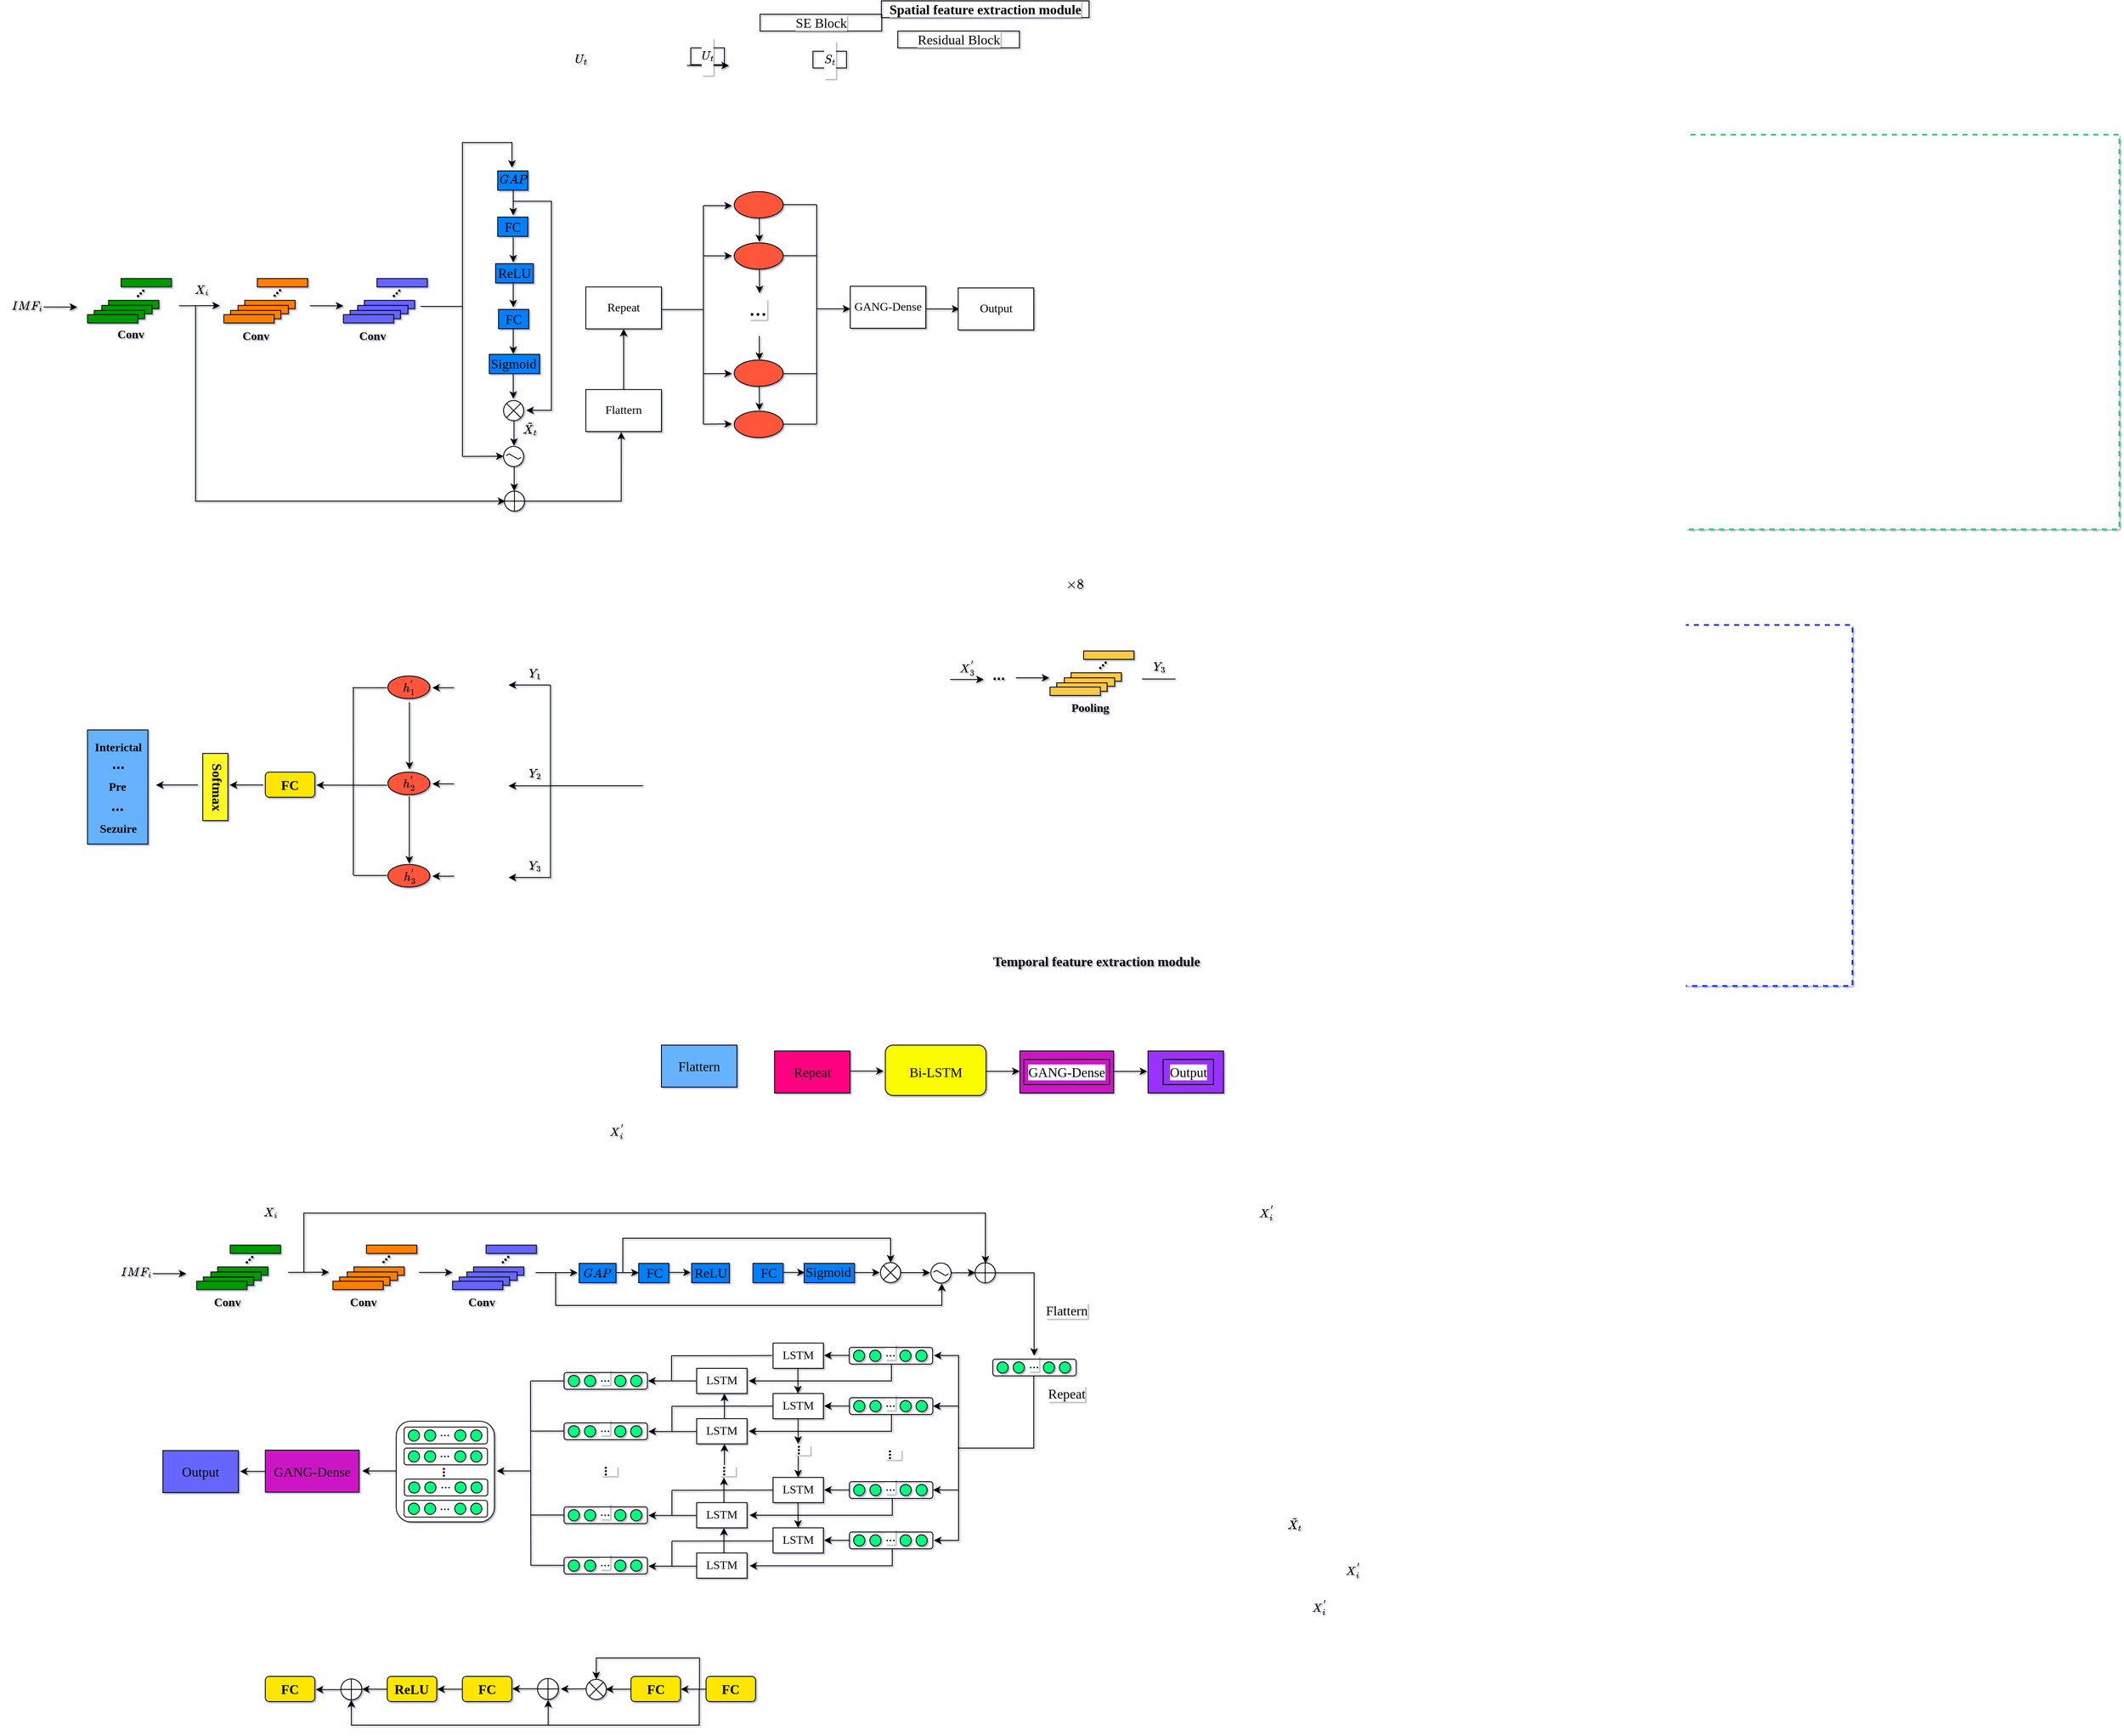 <mxfile version="15.6.5" type="github">
  <diagram id="LLoMH420dzRqV7edksjr" name="Page-1">
    <mxGraphModel dx="1218" dy="644" grid="1" gridSize="10" guides="1" tooltips="1" connect="1" arrows="1" fold="1" page="1" pageScale="1" pageWidth="2336" pageHeight="1654" math="1" shadow="1">
      <root>
        <mxCell id="0" />
        <mxCell id="1" parent="0" />
        <mxCell id="whlZt20aXCaJRo4EwSUS-34" value="" style="endArrow=classic;html=1;" edge="1" parent="1">
          <mxGeometry x="1008.87" y="1500.8" width="50" height="50" as="geometry">
            <mxPoint x="883.87" y="1680.8" as="sourcePoint" />
            <mxPoint x="913.87" y="1680.8" as="targetPoint" />
          </mxGeometry>
        </mxCell>
        <mxCell id="7nq3bFRQU4ekV5BbCSGI-3" value="" style="points=[[0.25,0,0],[0.5,0,0],[0.75,0,0],[1,0.25,0],[1,0.5,0],[1,0.75,0],[0.75,1,0],[0.5,1,0],[0.25,1,0],[0,0.75,0],[0,0.5,0],[0,0.25,0]];shape=mxgraph.bpmn.task;arcSize=10;taskMarker=abstract;outline=none;symbol=general;bpmnShapeType=subprocess;isLoopSub=0;verticalAlign=top;align=left;spacingLeft=5;strokeColor=#8D2FCC;strokeWidth=2;fillColor=#FFFFFF;fontColor=default;" parent="1" vertex="1">
          <mxGeometry x="1510" y="917.5" width="160" height="301" as="geometry" />
        </mxCell>
        <mxCell id="7nq3bFRQU4ekV5BbCSGI-4" value="" style="points=[[0.25,0,0],[0.5,0,0],[0.75,0,0],[1,0.25,0],[1,0.5,0],[1,0.75,0],[0.75,1,0],[0.5,1,0],[0.25,1,0],[0,0.75,0],[0,0.5,0],[0,0.25,0]];shape=mxgraph.bpmn.task;arcSize=10;taskMarker=abstract;outline=none;symbol=general;bpmnShapeType=subprocess;isLoopSub=0;verticalAlign=top;align=left;spacingLeft=5;strokeColor=#29CC70;strokeWidth=2;fillColor=#FFFFFF;fontColor=default;" parent="1" vertex="1">
          <mxGeometry x="1720" y="325.54" width="823" height="470" as="geometry" />
        </mxCell>
        <mxCell id="7nq3bFRQU4ekV5BbCSGI-5" value="" style="points=[[0.25,0,0],[0.5,0,0],[0.75,0,0],[1,0.25,0],[1,0.5,0],[1,0.75,0],[0.75,1,0],[0.5,1,0],[0.25,1,0],[0,0.75,0],[0,0.5,0],[0,0.25,0]];shape=mxgraph.bpmn.task;arcSize=10;taskMarker=abstract;outline=none;symbol=general;bpmnShapeType=subprocess;isLoopSub=0;verticalAlign=top;align=left;spacingLeft=5;fillColor=#FFFFFF;strokeColor=#1930FF;strokeWidth=2;fontColor=default;" parent="1" vertex="1">
          <mxGeometry x="1700" y="909.5" width="525" height="430" as="geometry" />
        </mxCell>
        <mxCell id="7nq3bFRQU4ekV5BbCSGI-6" value="" style="points=[[0.25,0,0],[0.5,0,0],[0.75,0,0],[1,0.25,0],[1,0.5,0],[1,0.75,0],[0.75,1,0],[0.5,1,0],[0.25,1,0],[0,0.75,0],[0,0.5,0],[0,0.25,0]];shape=mxgraph.bpmn.task;arcSize=10;taskMarker=abstract;outline=none;symbol=general;bpmnShapeType=subprocess;isLoopSub=0;verticalAlign=top;align=left;spacingLeft=5;strokeColor=#FF6038;strokeWidth=2;fillColor=#FFFFFF;fontColor=default;" parent="1" vertex="1">
          <mxGeometry x="1560" y="941.75" width="70" height="258" as="geometry" />
        </mxCell>
        <mxCell id="7nq3bFRQU4ekV5BbCSGI-15" value="" style="ellipse;whiteSpace=wrap;html=1;flipH=1;fillColor=#FF553B;" parent="1" vertex="1">
          <mxGeometry x="480.08" y="970.25" width="50" height="27" as="geometry" />
        </mxCell>
        <mxCell id="7nq3bFRQU4ekV5BbCSGI-16" value="&lt;font face=&quot;Times New Roman&quot; style=&quot;font-size: 14px&quot;&gt;$$h_{1}^{&#39;}$$&lt;/font&gt;" style="text;html=1;strokeColor=none;fillColor=none;align=center;verticalAlign=middle;whiteSpace=wrap;rounded=0;flipH=1;" parent="1" vertex="1">
          <mxGeometry x="485.08" y="974.25" width="40" height="20" as="geometry" />
        </mxCell>
        <mxCell id="7nq3bFRQU4ekV5BbCSGI-17" value="" style="endArrow=classic;html=1;flipH=1;" parent="1" edge="1">
          <mxGeometry width="50" height="50" relative="1" as="geometry">
            <mxPoint x="532.08" y="984.25" as="sourcePoint" />
            <mxPoint x="558.08" y="984.25" as="targetPoint" />
          </mxGeometry>
        </mxCell>
        <mxCell id="7nq3bFRQU4ekV5BbCSGI-18" value="&lt;font face=&quot;Times New Roman&quot; style=&quot;font-size: 16px&quot;&gt;&lt;b&gt;FC&lt;/b&gt;&lt;/font&gt;" style="rounded=1;whiteSpace=wrap;html=1;flipH=1;fillColor=#FFE605;strokeColor=default;fontColor=default;" parent="1" vertex="1">
          <mxGeometry x="334.08" y="1084.75" width="59" height="30" as="geometry" />
        </mxCell>
        <mxCell id="7nq3bFRQU4ekV5BbCSGI-19" value="" style="rounded=0;whiteSpace=wrap;html=1;flipH=1;fillColor=#FFF826;" parent="1" vertex="1">
          <mxGeometry x="259.58" y="1062.5" width="30" height="80" as="geometry" />
        </mxCell>
        <mxCell id="7nq3bFRQU4ekV5BbCSGI-27" value="" style="rounded=0;whiteSpace=wrap;html=1;fillColor=#009900;" parent="1" vertex="1">
          <mxGeometry x="147.26" y="522.79" width="60" height="10" as="geometry" />
        </mxCell>
        <mxCell id="7nq3bFRQU4ekV5BbCSGI-28" value="" style="rounded=0;whiteSpace=wrap;html=1;fillColor=#009900;" parent="1" vertex="1">
          <mxGeometry x="139.26" y="528.79" width="60" height="10" as="geometry" />
        </mxCell>
        <mxCell id="7nq3bFRQU4ekV5BbCSGI-29" value="" style="rounded=0;whiteSpace=wrap;html=1;fillColor=#009900;" parent="1" vertex="1">
          <mxGeometry x="130.26" y="534.79" width="60" height="10" as="geometry" />
        </mxCell>
        <mxCell id="7nq3bFRQU4ekV5BbCSGI-30" value="" style="rounded=0;whiteSpace=wrap;html=1;fillColor=#009900;" parent="1" vertex="1">
          <mxGeometry x="122.26" y="539.79" width="60" height="10" as="geometry" />
        </mxCell>
        <mxCell id="7nq3bFRQU4ekV5BbCSGI-31" value="" style="rounded=0;whiteSpace=wrap;html=1;fillColor=#009900;" parent="1" vertex="1">
          <mxGeometry x="162.26" y="496.79" width="60" height="10" as="geometry" />
        </mxCell>
        <mxCell id="7nq3bFRQU4ekV5BbCSGI-32" value="&lt;b&gt;&lt;font style=&quot;font-size: 18px&quot; face=&quot;Times New Roman&quot;&gt;...&lt;/font&gt;&lt;/b&gt;" style="text;html=1;strokeColor=none;fillColor=none;align=center;verticalAlign=middle;whiteSpace=wrap;rounded=0;rotation=-45;" parent="1" vertex="1">
          <mxGeometry x="162.26" y="500.79" width="40" height="20" as="geometry" />
        </mxCell>
        <mxCell id="7nq3bFRQU4ekV5BbCSGI-33" value="" style="rounded=0;whiteSpace=wrap;html=1;fillColor=#FF8000;" parent="1" vertex="1">
          <mxGeometry x="309.6" y="522.79" width="60" height="10" as="geometry" />
        </mxCell>
        <mxCell id="7nq3bFRQU4ekV5BbCSGI-34" value="" style="rounded=0;whiteSpace=wrap;html=1;fillColor=#FF8000;" parent="1" vertex="1">
          <mxGeometry x="301.6" y="528.79" width="60" height="10" as="geometry" />
        </mxCell>
        <mxCell id="7nq3bFRQU4ekV5BbCSGI-35" value="" style="rounded=0;whiteSpace=wrap;html=1;fillColor=#FF8000;" parent="1" vertex="1">
          <mxGeometry x="292.6" y="534.79" width="60" height="10" as="geometry" />
        </mxCell>
        <mxCell id="7nq3bFRQU4ekV5BbCSGI-36" value="" style="rounded=0;whiteSpace=wrap;html=1;fillColor=#FF8000;" parent="1" vertex="1">
          <mxGeometry x="284.6" y="539.79" width="60" height="10" as="geometry" />
        </mxCell>
        <mxCell id="7nq3bFRQU4ekV5BbCSGI-37" value="" style="rounded=0;whiteSpace=wrap;html=1;fillColor=#FF8000;" parent="1" vertex="1">
          <mxGeometry x="324.6" y="496.79" width="60" height="10" as="geometry" />
        </mxCell>
        <mxCell id="7nq3bFRQU4ekV5BbCSGI-38" value="&lt;b&gt;&lt;font style=&quot;font-size: 18px&quot; face=&quot;Times New Roman&quot;&gt;...&lt;/font&gt;&lt;/b&gt;" style="text;html=1;strokeColor=none;fillColor=none;align=center;verticalAlign=middle;whiteSpace=wrap;rounded=0;rotation=-45;" parent="1" vertex="1">
          <mxGeometry x="324.6" y="500.79" width="40" height="20" as="geometry" />
        </mxCell>
        <mxCell id="7nq3bFRQU4ekV5BbCSGI-39" value="" style="rounded=0;whiteSpace=wrap;html=1;fillColor=#6666FF;" parent="1" vertex="1">
          <mxGeometry x="452.1" y="522.79" width="60" height="10" as="geometry" />
        </mxCell>
        <mxCell id="7nq3bFRQU4ekV5BbCSGI-40" value="" style="rounded=0;whiteSpace=wrap;html=1;fillColor=#6666FF;" parent="1" vertex="1">
          <mxGeometry x="444.1" y="528.79" width="60" height="10" as="geometry" />
        </mxCell>
        <mxCell id="7nq3bFRQU4ekV5BbCSGI-41" value="" style="rounded=0;whiteSpace=wrap;html=1;fillColor=#6666FF;" parent="1" vertex="1">
          <mxGeometry x="435.1" y="534.79" width="60" height="10" as="geometry" />
        </mxCell>
        <mxCell id="7nq3bFRQU4ekV5BbCSGI-42" value="" style="rounded=0;whiteSpace=wrap;html=1;fillColor=#6666FF;" parent="1" vertex="1">
          <mxGeometry x="427.1" y="539.79" width="60" height="10" as="geometry" />
        </mxCell>
        <mxCell id="7nq3bFRQU4ekV5BbCSGI-43" value="" style="rounded=0;whiteSpace=wrap;html=1;fillColor=#6666FF;" parent="1" vertex="1">
          <mxGeometry x="467.1" y="496.79" width="60" height="10" as="geometry" />
        </mxCell>
        <mxCell id="7nq3bFRQU4ekV5BbCSGI-44" value="&lt;b&gt;&lt;font style=&quot;font-size: 18px&quot; face=&quot;Times New Roman&quot;&gt;...&lt;/font&gt;&lt;/b&gt;" style="text;html=1;strokeColor=none;fillColor=none;align=center;verticalAlign=middle;whiteSpace=wrap;rounded=0;rotation=-45;" parent="1" vertex="1">
          <mxGeometry x="467.1" y="500.79" width="40" height="20" as="geometry" />
        </mxCell>
        <mxCell id="7nq3bFRQU4ekV5BbCSGI-45" value="" style="endArrow=classic;html=1;strokeColor=default;labelBackgroundColor=default;fontColor=default;" parent="1" edge="1">
          <mxGeometry width="50" height="50" relative="1" as="geometry">
            <mxPoint x="231.26" y="529.29" as="sourcePoint" />
            <mxPoint x="280" y="529" as="targetPoint" />
          </mxGeometry>
        </mxCell>
        <mxCell id="7nq3bFRQU4ekV5BbCSGI-48" value="" style="ellipse;whiteSpace=wrap;html=1;flipH=1;fillColor=#FF553B;" parent="1" vertex="1">
          <mxGeometry x="480.08" y="1084.75" width="50" height="27" as="geometry" />
        </mxCell>
        <mxCell id="7nq3bFRQU4ekV5BbCSGI-49" value="" style="endArrow=classic;html=1;flipH=1;" parent="1" edge="1">
          <mxGeometry width="50" height="50" relative="1" as="geometry">
            <mxPoint x="532.08" y="1098.75" as="sourcePoint" />
            <mxPoint x="558.08" y="1098.75" as="targetPoint" />
          </mxGeometry>
        </mxCell>
        <mxCell id="7nq3bFRQU4ekV5BbCSGI-70" value="" style="ellipse;whiteSpace=wrap;html=1;flipH=1;fillColor=#FF553B;" parent="1" vertex="1">
          <mxGeometry x="480.08" y="1194.75" width="50" height="27" as="geometry" />
        </mxCell>
        <mxCell id="7nq3bFRQU4ekV5BbCSGI-71" value="&lt;font face=&quot;Times New Roman&quot; style=&quot;font-size: 14px&quot;&gt;$$h_{3}^{&#39;}$$&lt;/font&gt;" style="text;html=1;strokeColor=none;fillColor=none;align=center;verticalAlign=middle;whiteSpace=wrap;rounded=0;flipH=1;" parent="1" vertex="1">
          <mxGeometry x="485.76" y="1198.5" width="40" height="20" as="geometry" />
        </mxCell>
        <mxCell id="7nq3bFRQU4ekV5BbCSGI-72" value="" style="endArrow=classic;html=1;flipH=1;" parent="1" edge="1">
          <mxGeometry width="50" height="50" relative="1" as="geometry">
            <mxPoint x="532.08" y="1208.75" as="sourcePoint" />
            <mxPoint x="558.08" y="1208.75" as="targetPoint" />
          </mxGeometry>
        </mxCell>
        <mxCell id="7nq3bFRQU4ekV5BbCSGI-74" value="&lt;font style=&quot;font-size: 18px&quot;&gt;&lt;b&gt;...&lt;/b&gt;&lt;/font&gt;" style="text;html=1;strokeColor=none;fillColor=none;align=center;verticalAlign=middle;whiteSpace=wrap;rounded=0;" parent="1" vertex="1">
          <mxGeometry x="1188.25" y="959.21" width="40" height="20" as="geometry" />
        </mxCell>
        <mxCell id="7nq3bFRQU4ekV5BbCSGI-75" value="" style="rounded=0;whiteSpace=wrap;html=1;flipH=1;fillColor=#FFC847;" parent="1" vertex="1">
          <mxGeometry x="1294" y="966.46" width="60" height="10" as="geometry" />
        </mxCell>
        <mxCell id="7nq3bFRQU4ekV5BbCSGI-76" value="" style="rounded=0;whiteSpace=wrap;html=1;flipH=1;fillColor=#FFC847;" parent="1" vertex="1">
          <mxGeometry x="1286" y="972.46" width="60" height="10" as="geometry" />
        </mxCell>
        <mxCell id="7nq3bFRQU4ekV5BbCSGI-77" value="" style="rounded=0;whiteSpace=wrap;html=1;flipH=1;fillColor=#FFC847;" parent="1" vertex="1">
          <mxGeometry x="1277" y="978.46" width="60" height="10" as="geometry" />
        </mxCell>
        <mxCell id="7nq3bFRQU4ekV5BbCSGI-78" value="" style="rounded=0;whiteSpace=wrap;html=1;flipH=1;fillColor=#FFC847;" parent="1" vertex="1">
          <mxGeometry x="1269" y="983.46" width="60" height="10" as="geometry" />
        </mxCell>
        <mxCell id="7nq3bFRQU4ekV5BbCSGI-79" value="" style="rounded=0;whiteSpace=wrap;html=1;flipH=1;fillColor=#FFC847;" parent="1" vertex="1">
          <mxGeometry x="1309" y="940.46" width="60" height="10" as="geometry" />
        </mxCell>
        <mxCell id="7nq3bFRQU4ekV5BbCSGI-80" value="&lt;b&gt;&lt;font style=&quot;font-size: 18px&quot; face=&quot;Times New Roman&quot;&gt;...&lt;/font&gt;&lt;/b&gt;" style="text;html=1;strokeColor=none;fillColor=none;align=center;verticalAlign=middle;whiteSpace=wrap;rounded=0;rotation=-45;flipH=1;" parent="1" vertex="1">
          <mxGeometry x="1309" y="944.46" width="40" height="20" as="geometry" />
        </mxCell>
        <mxCell id="7nq3bFRQU4ekV5BbCSGI-81" value="" style="endArrow=classic;html=1;flipH=1;" parent="1" edge="1">
          <mxGeometry width="50" height="50" relative="1" as="geometry">
            <mxPoint x="290.58" y="1100.16" as="sourcePoint" />
            <mxPoint x="330.58" y="1100.16" as="targetPoint" />
          </mxGeometry>
        </mxCell>
        <mxCell id="7nq3bFRQU4ekV5BbCSGI-82" value="" style="line;strokeWidth=1;html=1;flipH=1;" parent="1" vertex="1">
          <mxGeometry x="439.08" y="1205.42" width="40" height="5" as="geometry" />
        </mxCell>
        <mxCell id="7nq3bFRQU4ekV5BbCSGI-83" value="" style="line;strokeWidth=1;html=1;flipH=1;" parent="1" vertex="1">
          <mxGeometry x="439.08" y="981.75" width="40" height="5" as="geometry" />
        </mxCell>
        <mxCell id="7nq3bFRQU4ekV5BbCSGI-84" value="&lt;font style=&quot;font-size: 16px&quot; face=&quot;Times New Roman&quot;&gt;&lt;b&gt;Softmax&lt;/b&gt;&lt;/font&gt;" style="text;html=1;strokeColor=none;fillColor=none;align=center;verticalAlign=middle;whiteSpace=wrap;rounded=0;rotation=90;flipH=1;" parent="1" vertex="1">
          <mxGeometry x="257.58" y="1092.5" width="40" height="20" as="geometry" />
        </mxCell>
        <mxCell id="7nq3bFRQU4ekV5BbCSGI-86" value="" style="endArrow=classic;html=1;flipH=1;" parent="1" edge="1">
          <mxGeometry width="50" height="50" relative="1" as="geometry">
            <mxPoint x="504.58" y="1113.75" as="sourcePoint" />
            <mxPoint x="504.58" y="1193.75" as="targetPoint" />
          </mxGeometry>
        </mxCell>
        <mxCell id="7nq3bFRQU4ekV5BbCSGI-87" value="" style="endArrow=classic;html=1;flipH=1;strokeColor=default;fontColor=default;labelBackgroundColor=default;exitX=0.5;exitY=1;exitDx=0;exitDy=0;" parent="1" source="7nq3bFRQU4ekV5BbCSGI-251" edge="1">
          <mxGeometry width="50" height="50" relative="1" as="geometry">
            <mxPoint x="921.37" y="529.06" as="sourcePoint" />
            <mxPoint x="921.74" y="514.27" as="targetPoint" />
          </mxGeometry>
        </mxCell>
        <mxCell id="7nq3bFRQU4ekV5BbCSGI-88" value="" style="endArrow=none;html=1;" parent="1" edge="1">
          <mxGeometry width="50" height="50" relative="1" as="geometry">
            <mxPoint x="438.99" y="1207.5" as="sourcePoint" />
            <mxPoint x="438.9" y="983.5" as="targetPoint" />
          </mxGeometry>
        </mxCell>
        <mxCell id="7nq3bFRQU4ekV5BbCSGI-90" value="" style="endArrow=none;html=1;" parent="1" edge="1">
          <mxGeometry width="50" height="50" relative="1" as="geometry">
            <mxPoint x="1378.5" y="973.92" as="sourcePoint" />
            <mxPoint x="1418.5" y="973.92" as="targetPoint" />
          </mxGeometry>
        </mxCell>
        <mxCell id="7nq3bFRQU4ekV5BbCSGI-91" value="" style="endArrow=none;html=1;" parent="1" edge="1">
          <mxGeometry width="50" height="50" relative="1" as="geometry">
            <mxPoint x="674.01" y="1100.95" as="sourcePoint" />
            <mxPoint x="784.01" y="1100.95" as="targetPoint" />
          </mxGeometry>
        </mxCell>
        <mxCell id="7nq3bFRQU4ekV5BbCSGI-92" value="" style="endArrow=none;html=1;" parent="1" edge="1">
          <mxGeometry width="50" height="50" relative="1" as="geometry">
            <mxPoint x="673.83" y="1211.04" as="sourcePoint" />
            <mxPoint x="673.83" y="981.04" as="targetPoint" />
          </mxGeometry>
        </mxCell>
        <mxCell id="7nq3bFRQU4ekV5BbCSGI-93" value="" style="endArrow=classic;html=1;" parent="1" edge="1">
          <mxGeometry width="50" height="50" relative="1" as="geometry">
            <mxPoint x="673.83" y="981.04" as="sourcePoint" />
            <mxPoint x="623.83" y="981.04" as="targetPoint" />
          </mxGeometry>
        </mxCell>
        <mxCell id="7nq3bFRQU4ekV5BbCSGI-94" value="" style="endArrow=classic;html=1;" parent="1" edge="1">
          <mxGeometry width="50" height="50" relative="1" as="geometry">
            <mxPoint x="673.83" y="1101.11" as="sourcePoint" />
            <mxPoint x="623.83" y="1101.11" as="targetPoint" />
          </mxGeometry>
        </mxCell>
        <mxCell id="7nq3bFRQU4ekV5BbCSGI-95" value="" style="endArrow=classic;html=1;" parent="1" edge="1">
          <mxGeometry width="50" height="50" relative="1" as="geometry">
            <mxPoint x="673.83" y="1210.28" as="sourcePoint" />
            <mxPoint x="623.83" y="1210.28" as="targetPoint" />
          </mxGeometry>
        </mxCell>
        <mxCell id="7nq3bFRQU4ekV5BbCSGI-96" value="" style="endArrow=classic;html=1;strokeColor=default;labelBackgroundColor=default;fontColor=default;" parent="1" edge="1">
          <mxGeometry width="50" height="50" relative="1" as="geometry">
            <mxPoint x="387.1" y="529.29" as="sourcePoint" />
            <mxPoint x="427.1" y="529.29" as="targetPoint" />
          </mxGeometry>
        </mxCell>
        <mxCell id="7nq3bFRQU4ekV5BbCSGI-100" value="" style="rounded=0;whiteSpace=wrap;html=1;fillColor=#007FFF;" parent="1" vertex="1">
          <mxGeometry x="610.92" y="368.58" width="36" height="23" as="geometry" />
        </mxCell>
        <mxCell id="7nq3bFRQU4ekV5BbCSGI-101" value="&lt;font face=&quot;Times New Roman&quot; style=&quot;font-size: 14px&quot;&gt;$$GAP$$&lt;/font&gt;" style="text;html=1;strokeColor=none;fillColor=none;align=center;verticalAlign=middle;whiteSpace=wrap;rounded=0;" parent="1" vertex="1">
          <mxGeometry x="609.92" y="368.58" width="40" height="20" as="geometry" />
        </mxCell>
        <mxCell id="7nq3bFRQU4ekV5BbCSGI-102" value="" style="rounded=0;whiteSpace=wrap;html=1;fillColor=#007FFF;" parent="1" vertex="1">
          <mxGeometry x="610.92" y="423.58" width="36" height="23" as="geometry" />
        </mxCell>
        <mxCell id="7nq3bFRQU4ekV5BbCSGI-103" value="&lt;font face=&quot;Times New Roman&quot; style=&quot;font-size: 16px&quot;&gt;FC&lt;/font&gt;" style="text;html=1;strokeColor=none;fillColor=none;align=center;verticalAlign=middle;whiteSpace=wrap;rounded=0;fontSize=16;" parent="1" vertex="1">
          <mxGeometry x="608.92" y="424.58" width="40" height="20" as="geometry" />
        </mxCell>
        <mxCell id="7nq3bFRQU4ekV5BbCSGI-104" value="" style="rounded=0;whiteSpace=wrap;html=1;fillColor=#007FFF;" parent="1" vertex="1">
          <mxGeometry x="608.42" y="479.08" width="45" height="23" as="geometry" />
        </mxCell>
        <mxCell id="7nq3bFRQU4ekV5BbCSGI-105" value="&lt;font face=&quot;Times New Roman&quot; style=&quot;font-size: 16px&quot;&gt;ReLU&lt;/font&gt;" style="text;html=1;strokeColor=none;fillColor=none;align=center;verticalAlign=middle;whiteSpace=wrap;rounded=0;fontSize=16;" parent="1" vertex="1">
          <mxGeometry x="611.08" y="480.08" width="40" height="20" as="geometry" />
        </mxCell>
        <mxCell id="7nq3bFRQU4ekV5BbCSGI-106" value="" style="rounded=0;whiteSpace=wrap;html=1;fillColor=#007FFF;" parent="1" vertex="1">
          <mxGeometry x="611.92" y="533.58" width="36" height="23" as="geometry" />
        </mxCell>
        <mxCell id="7nq3bFRQU4ekV5BbCSGI-107" value="&lt;font face=&quot;Times New Roman&quot; style=&quot;font-size: 16px&quot;&gt;FC&lt;/font&gt;" style="text;html=1;strokeColor=none;fillColor=none;align=center;verticalAlign=middle;whiteSpace=wrap;rounded=0;fontSize=16;" parent="1" vertex="1">
          <mxGeometry x="609.74" y="534.58" width="40" height="20" as="geometry" />
        </mxCell>
        <mxCell id="7nq3bFRQU4ekV5BbCSGI-111" value="" style="endArrow=classic;html=1;" parent="1" edge="1">
          <mxGeometry width="50" height="50" relative="1" as="geometry">
            <mxPoint x="629.42" y="391.58" as="sourcePoint" />
            <mxPoint x="629.42" y="421.58" as="targetPoint" />
          </mxGeometry>
        </mxCell>
        <mxCell id="7nq3bFRQU4ekV5BbCSGI-112" value="" style="endArrow=classic;html=1;" parent="1" edge="1">
          <mxGeometry width="50" height="50" relative="1" as="geometry">
            <mxPoint x="629.42" y="501.08" as="sourcePoint" />
            <mxPoint x="629.42" y="531.08" as="targetPoint" />
          </mxGeometry>
        </mxCell>
        <mxCell id="7nq3bFRQU4ekV5BbCSGI-113" value="" style="endArrow=classic;html=1;" parent="1" edge="1">
          <mxGeometry width="50" height="50" relative="1" as="geometry">
            <mxPoint x="629.42" y="556.58" as="sourcePoint" />
            <mxPoint x="629.42" y="586.58" as="targetPoint" />
          </mxGeometry>
        </mxCell>
        <mxCell id="7nq3bFRQU4ekV5BbCSGI-116" value="" style="endArrow=classic;html=1;strokeColor=default;labelBackgroundColor=default;fontColor=default;" parent="1" edge="1">
          <mxGeometry width="50" height="50" relative="1" as="geometry">
            <mxPoint x="836.5" y="243.0" as="sourcePoint" />
            <mxPoint x="886.5" y="243.0" as="targetPoint" />
          </mxGeometry>
        </mxCell>
        <mxCell id="7nq3bFRQU4ekV5BbCSGI-117" value="" style="rounded=0;whiteSpace=wrap;html=1;fillColor=#007FFF;" parent="1" vertex="1">
          <mxGeometry x="600.92" y="587.08" width="60" height="23" as="geometry" />
        </mxCell>
        <mxCell id="7nq3bFRQU4ekV5BbCSGI-118" value="" style="endArrow=classic;html=1;" parent="1" edge="1">
          <mxGeometry width="50" height="50" relative="1" as="geometry">
            <mxPoint x="629.45" y="610.08" as="sourcePoint" />
            <mxPoint x="629.45" y="640.08" as="targetPoint" />
          </mxGeometry>
        </mxCell>
        <mxCell id="7nq3bFRQU4ekV5BbCSGI-122" value="&lt;font face=&quot;Times New Roman&quot; style=&quot;font-size: 16px&quot;&gt;Sigmoid&lt;/font&gt;" style="text;html=1;strokeColor=none;fillColor=none;align=center;verticalAlign=middle;whiteSpace=wrap;rounded=0;fontSize=16;" parent="1" vertex="1">
          <mxGeometry x="610.42" y="588.08" width="40" height="20" as="geometry" />
        </mxCell>
        <mxCell id="7nq3bFRQU4ekV5BbCSGI-124" value="" style="endArrow=classic;html=1;" parent="1" edge="1">
          <mxGeometry width="50" height="50" relative="1" as="geometry">
            <mxPoint x="630.33" y="666.08" as="sourcePoint" />
            <mxPoint x="630.33" y="696.08" as="targetPoint" />
          </mxGeometry>
        </mxCell>
        <mxCell id="7nq3bFRQU4ekV5BbCSGI-129" value="" style="endArrow=classic;html=1;" parent="1" edge="1">
          <mxGeometry width="50" height="50" relative="1" as="geometry">
            <mxPoint x="1150" y="974.37" as="sourcePoint" />
            <mxPoint x="1190" y="974.37" as="targetPoint" />
          </mxGeometry>
        </mxCell>
        <mxCell id="7nq3bFRQU4ekV5BbCSGI-132" value="" style="endArrow=classic;html=1;" parent="1" edge="1">
          <mxGeometry width="50" height="50" relative="1" as="geometry">
            <mxPoint x="253.76" y="1100.16" as="sourcePoint" />
            <mxPoint x="203.76" y="1100.16" as="targetPoint" />
          </mxGeometry>
        </mxCell>
        <mxCell id="7nq3bFRQU4ekV5BbCSGI-133" value="" style="rounded=0;whiteSpace=wrap;html=1;fillColor=#66B2FF;" parent="1" vertex="1">
          <mxGeometry x="122.26" y="1034.5" width="72" height="136" as="geometry" />
        </mxCell>
        <mxCell id="7nq3bFRQU4ekV5BbCSGI-134" value="&lt;font face=&quot;Times New Roman&quot; style=&quot;font-size: 14px&quot;&gt;&lt;b&gt;Interictal&lt;/b&gt;&lt;/font&gt;" style="text;html=1;strokeColor=none;fillColor=none;align=center;verticalAlign=middle;whiteSpace=wrap;rounded=0;" parent="1" vertex="1">
          <mxGeometry x="138.76" y="1046" width="40" height="20" as="geometry" />
        </mxCell>
        <mxCell id="7nq3bFRQU4ekV5BbCSGI-135" value="&lt;font face=&quot;Times New Roman&quot; style=&quot;font-size: 14px&quot;&gt;&lt;b&gt;Sezuire&lt;/b&gt;&lt;/font&gt;" style="text;html=1;strokeColor=none;fillColor=none;align=center;verticalAlign=middle;whiteSpace=wrap;rounded=0;" parent="1" vertex="1">
          <mxGeometry x="138.76" y="1142.5" width="40" height="20" as="geometry" />
        </mxCell>
        <mxCell id="7nq3bFRQU4ekV5BbCSGI-136" value="&lt;font face=&quot;Times New Roman&quot; style=&quot;font-size: 14px&quot;&gt;&lt;b&gt;Pre&lt;/b&gt;&lt;/font&gt;" style="text;html=1;strokeColor=none;fillColor=none;align=center;verticalAlign=middle;whiteSpace=wrap;rounded=0;" parent="1" vertex="1">
          <mxGeometry x="138.26" y="1092.5" width="40" height="20" as="geometry" />
        </mxCell>
        <mxCell id="7nq3bFRQU4ekV5BbCSGI-137" value="&lt;font style=&quot;font-size: 18px&quot;&gt;&lt;b&gt;...&lt;/b&gt;&lt;/font&gt;" style="text;html=1;strokeColor=none;fillColor=none;align=center;verticalAlign=middle;whiteSpace=wrap;rounded=0;" parent="1" vertex="1">
          <mxGeometry x="138.76" y="1065" width="40" height="20" as="geometry" />
        </mxCell>
        <mxCell id="7nq3bFRQU4ekV5BbCSGI-138" value="&lt;font style=&quot;font-size: 18px&quot;&gt;&lt;b&gt;...&lt;/b&gt;&lt;/font&gt;" style="text;html=1;strokeColor=none;fillColor=none;align=center;verticalAlign=middle;whiteSpace=wrap;rounded=0;" parent="1" vertex="1">
          <mxGeometry x="138.26" y="1114.5" width="40" height="20" as="geometry" />
        </mxCell>
        <mxCell id="7nq3bFRQU4ekV5BbCSGI-143" value="&lt;font face=&quot;Times New Roman&quot; style=&quot;font-size: 14px&quot;&gt;$$h_{2}^{&#39;}$$&lt;/font&gt;" style="text;html=1;strokeColor=none;fillColor=none;align=center;verticalAlign=middle;whiteSpace=wrap;rounded=0;flipH=1;" parent="1" vertex="1">
          <mxGeometry x="484.76" y="1088.25" width="40" height="20" as="geometry" />
        </mxCell>
        <mxCell id="7nq3bFRQU4ekV5BbCSGI-150" value="&lt;b&gt;&lt;font style=&quot;font-size: 14px&quot; face=&quot;Times New Roman&quot;&gt;Conv&lt;/font&gt;&lt;/b&gt;" style="text;html=1;strokeColor=none;fillColor=none;align=center;verticalAlign=middle;whiteSpace=wrap;rounded=0;" parent="1" vertex="1">
          <mxGeometry x="153.6" y="554.48" width="40" height="20" as="geometry" />
        </mxCell>
        <mxCell id="7nq3bFRQU4ekV5BbCSGI-152" value="" style="endArrow=classic;html=1;flipH=1;" parent="1" edge="1">
          <mxGeometry width="50" height="50" relative="1" as="geometry">
            <mxPoint x="504.76" y="1001.5" as="sourcePoint" />
            <mxPoint x="504.76" y="1081.5" as="targetPoint" />
          </mxGeometry>
        </mxCell>
        <mxCell id="7nq3bFRQU4ekV5BbCSGI-153" value="&lt;b&gt;&lt;font face=&quot;Times New Roman&quot; style=&quot;font-size: 14px&quot;&gt;Conv&lt;/font&gt;&lt;/b&gt;" style="text;html=1;strokeColor=none;fillColor=none;align=center;verticalAlign=middle;whiteSpace=wrap;rounded=0;" parent="1" vertex="1">
          <mxGeometry x="303.1" y="556.04" width="40" height="20" as="geometry" />
        </mxCell>
        <mxCell id="7nq3bFRQU4ekV5BbCSGI-154" value="&lt;b&gt;&lt;font style=&quot;font-size: 14px&quot; face=&quot;Times New Roman&quot;&gt;Conv&lt;/font&gt;&lt;/b&gt;" style="text;html=1;strokeColor=none;fillColor=none;align=center;verticalAlign=middle;whiteSpace=wrap;rounded=0;" parent="1" vertex="1">
          <mxGeometry x="442.1" y="555.79" width="40" height="20" as="geometry" />
        </mxCell>
        <mxCell id="7nq3bFRQU4ekV5BbCSGI-157" value="&lt;b&gt;&lt;font face=&quot;Times New Roman&quot; style=&quot;font-size: 14px&quot;&gt;Pooling&lt;/font&gt;&lt;/b&gt;" style="text;html=1;strokeColor=none;fillColor=none;align=center;verticalAlign=middle;whiteSpace=wrap;rounded=0;" parent="1" vertex="1">
          <mxGeometry x="1296.68" y="998.96" width="40" height="20" as="geometry" />
        </mxCell>
        <mxCell id="7nq3bFRQU4ekV5BbCSGI-158" value="&lt;font face=&quot;Times New Roman&quot; style=&quot;font-size: 14px&quot;&gt;$$U_{t}$$&lt;/font&gt;" style="text;html=1;strokeColor=default;fillColor=none;align=center;verticalAlign=middle;whiteSpace=wrap;rounded=0;labelBackgroundColor=default;fontColor=default;" parent="1" vertex="1">
          <mxGeometry x="841" y="222.0" width="40" height="20" as="geometry" />
        </mxCell>
        <mxCell id="7nq3bFRQU4ekV5BbCSGI-159" value="&lt;font face=&quot;Times New Roman&quot; style=&quot;font-size: 14px&quot;&gt;$$S_t$$&lt;/font&gt;" style="text;html=1;strokeColor=default;fillColor=none;align=center;verticalAlign=middle;whiteSpace=wrap;rounded=0;fontColor=default;labelBackgroundColor=default;" parent="1" vertex="1">
          <mxGeometry x="986.5" y="226.0" width="40" height="20" as="geometry" />
        </mxCell>
        <mxCell id="7nq3bFRQU4ekV5BbCSGI-162" value="&lt;font face=&quot;Times New Roman&quot; style=&quot;font-size: 14px&quot;&gt;$$X_i$$&lt;/font&gt;" style="text;html=1;strokeColor=none;fillColor=none;align=center;verticalAlign=middle;whiteSpace=wrap;rounded=0;" parent="1" vertex="1">
          <mxGeometry x="238.26" y="500.79" width="40" height="20" as="geometry" />
        </mxCell>
        <mxCell id="7nq3bFRQU4ekV5BbCSGI-164" value="&lt;font face=&quot;Times New Roman&quot; style=&quot;font-size: 14px&quot;&gt;$$\tilde{X_t}$$&lt;/font&gt;" style="text;html=1;strokeColor=none;fillColor=none;align=center;verticalAlign=middle;whiteSpace=wrap;rounded=0;" parent="1" vertex="1">
          <mxGeometry x="628.74" y="666.08" width="40" height="20" as="geometry" />
        </mxCell>
        <mxCell id="7nq3bFRQU4ekV5BbCSGI-167" value="&lt;span style=&quot;font-family: &amp;#34;times new roman&amp;#34; ; font-size: 14px&quot;&gt;$$X_{3}^{&#39;}$$&lt;/span&gt;" style="text;html=1;strokeColor=none;fillColor=none;align=center;verticalAlign=middle;whiteSpace=wrap;rounded=0;" parent="1" vertex="1">
          <mxGeometry x="1150" y="950.96" width="40" height="20" as="geometry" />
        </mxCell>
        <mxCell id="7nq3bFRQU4ekV5BbCSGI-168" value="" style="endArrow=classic;html=1;" parent="1" edge="1">
          <mxGeometry width="50" height="50" relative="1" as="geometry">
            <mxPoint x="629.42" y="447.58" as="sourcePoint" />
            <mxPoint x="629.42" y="477.58" as="targetPoint" />
          </mxGeometry>
        </mxCell>
        <mxCell id="7nq3bFRQU4ekV5BbCSGI-169" value="&lt;font style=&quot;font-size: 16px&quot; face=&quot;Times New Roman&quot;&gt;Residual Block&lt;/font&gt;" style="text;html=1;strokeColor=default;fillColor=none;align=center;verticalAlign=middle;whiteSpace=wrap;rounded=0;labelBackgroundColor=default;fontColor=default;" parent="1" vertex="1">
          <mxGeometry x="1087.57" y="202.0" width="145" height="20" as="geometry" />
        </mxCell>
        <mxCell id="7nq3bFRQU4ekV5BbCSGI-170" value="&lt;font face=&quot;Times New Roman&quot; style=&quot;font-size: 16px&quot;&gt;$$\times8$$&lt;/font&gt;" style="text;html=1;strokeColor=none;fillColor=none;align=center;verticalAlign=middle;whiteSpace=wrap;rounded=0;" parent="1" vertex="1">
          <mxGeometry x="1279" y="850" width="40" height="20" as="geometry" />
        </mxCell>
        <mxCell id="7nq3bFRQU4ekV5BbCSGI-171" value="&lt;font style=&quot;font-size: 16px&quot; face=&quot;Times New Roman&quot;&gt;SE Block&lt;/font&gt;" style="text;html=1;strokeColor=default;fillColor=none;align=center;verticalAlign=middle;whiteSpace=wrap;rounded=0;labelBackgroundColor=default;fontColor=default;" parent="1" vertex="1">
          <mxGeometry x="923.5" y="182.0" width="145" height="20" as="geometry" />
        </mxCell>
        <mxCell id="7nq3bFRQU4ekV5BbCSGI-172" value="&lt;b&gt;&lt;font face=&quot;Times New Roman&quot; style=&quot;font-size: 16px&quot;&gt;Spatial feature extraction module&lt;/font&gt;&lt;/b&gt;" style="text;html=1;strokeColor=default;fillColor=none;align=center;verticalAlign=middle;whiteSpace=wrap;rounded=0;fontSize=16;labelBackgroundColor=default;fontColor=default;" parent="1" vertex="1">
          <mxGeometry x="1068" y="166.0" width="247.5" height="20" as="geometry" />
        </mxCell>
        <mxCell id="7nq3bFRQU4ekV5BbCSGI-173" value="&lt;b&gt;&lt;font style=&quot;font-size: 16px&quot; face=&quot;Times New Roman&quot;&gt;Temporal feature extraction module&lt;/font&gt;&lt;/b&gt;" style="text;html=1;strokeColor=none;fillColor=none;align=center;verticalAlign=middle;whiteSpace=wrap;rounded=0;" parent="1" vertex="1">
          <mxGeometry x="1198.58" y="1300" width="250.84" height="20" as="geometry" />
        </mxCell>
        <mxCell id="7nq3bFRQU4ekV5BbCSGI-178" value="" style="endArrow=classic;html=1;" parent="1" edge="1">
          <mxGeometry width="50" height="50" relative="1" as="geometry">
            <mxPoint x="1228.25" y="972.46" as="sourcePoint" />
            <mxPoint x="1268.25" y="972.46" as="targetPoint" />
          </mxGeometry>
        </mxCell>
        <mxCell id="7nq3bFRQU4ekV5BbCSGI-181" value="&lt;font face=&quot;Times New Roman&quot; style=&quot;font-size: 14px&quot;&gt;$$Y_3$$&lt;/font&gt;" style="text;html=1;strokeColor=none;fillColor=none;align=center;verticalAlign=middle;whiteSpace=wrap;rounded=0;" parent="1" vertex="1">
          <mxGeometry x="1379" y="949.96" width="40" height="20" as="geometry" />
        </mxCell>
        <mxCell id="7nq3bFRQU4ekV5BbCSGI-182" value="&lt;font face=&quot;Times New Roman&quot; style=&quot;font-size: 14px&quot;&gt;$$Y_3$$&lt;/font&gt;" style="text;html=1;strokeColor=none;fillColor=none;align=center;verticalAlign=middle;whiteSpace=wrap;rounded=0;" parent="1" vertex="1">
          <mxGeometry x="634.92" y="1187.42" width="40" height="20" as="geometry" />
        </mxCell>
        <mxCell id="7nq3bFRQU4ekV5BbCSGI-183" value="&lt;font face=&quot;Times New Roman&quot; style=&quot;font-size: 14px&quot;&gt;$$Y_2$$&lt;/font&gt;" style="text;html=1;strokeColor=none;fillColor=none;align=center;verticalAlign=middle;whiteSpace=wrap;rounded=0;" parent="1" vertex="1">
          <mxGeometry x="634.92" y="1077.25" width="40" height="20" as="geometry" />
        </mxCell>
        <mxCell id="7nq3bFRQU4ekV5BbCSGI-184" value="&lt;font face=&quot;Times New Roman&quot; style=&quot;font-size: 14px&quot;&gt;$$Y_1$$&lt;/font&gt;" style="text;html=1;strokeColor=none;fillColor=none;align=center;verticalAlign=middle;whiteSpace=wrap;rounded=0;" parent="1" vertex="1">
          <mxGeometry x="634.92" y="958.25" width="40" height="20" as="geometry" />
        </mxCell>
        <mxCell id="7nq3bFRQU4ekV5BbCSGI-195" value="" style="endArrow=classic;html=1;" parent="1" edge="1">
          <mxGeometry width="50" height="50" relative="1" as="geometry">
            <mxPoint x="479.08" y="1100.35" as="sourcePoint" />
            <mxPoint x="394.92" y="1100.3" as="targetPoint" />
          </mxGeometry>
        </mxCell>
        <mxCell id="7nq3bFRQU4ekV5BbCSGI-209" value="&lt;font face=&quot;Times New Roman&quot; style=&quot;font-size: 14px&quot;&gt;$$U_{t}$$&lt;/font&gt;" style="text;html=1;strokeColor=none;fillColor=none;align=center;verticalAlign=middle;whiteSpace=wrap;rounded=0;fontColor=default;" parent="1" vertex="1">
          <mxGeometry x="690" y="226.0" width="40" height="20" as="geometry" />
        </mxCell>
        <mxCell id="7nq3bFRQU4ekV5BbCSGI-211" value="&lt;font face=&quot;Times New Roman&quot; style=&quot;font-size: 14px&quot;&gt;$$IMF_i$$&lt;/font&gt;" style="text;html=1;strokeColor=none;fillColor=none;align=center;verticalAlign=middle;whiteSpace=wrap;rounded=0;fontColor=default;" parent="1" vertex="1">
          <mxGeometry x="30" y="519.79" width="40" height="20" as="geometry" />
        </mxCell>
        <mxCell id="7nq3bFRQU4ekV5BbCSGI-216" value="" style="shape=sumEllipse;perimeter=ellipsePerimeter;whiteSpace=wrap;html=1;backgroundOutline=1;fontColor=default;" parent="1" vertex="1">
          <mxGeometry x="617.92" y="642.08" width="24" height="24" as="geometry" />
        </mxCell>
        <mxCell id="7nq3bFRQU4ekV5BbCSGI-217" value="" style="shape=sumEllipse;perimeter=ellipsePerimeter;whiteSpace=wrap;html=1;backgroundOutline=1;fontColor=default;rotation=-45;fillColor=default;strokeColor=default;" parent="1" vertex="1">
          <mxGeometry x="618.92" y="750" width="24" height="24" as="geometry" />
        </mxCell>
        <mxCell id="7nq3bFRQU4ekV5BbCSGI-219" value="" style="edgeStyle=elbowEdgeStyle;elbow=horizontal;endArrow=classic;html=1;rounded=0;fontColor=default;strokeColor=default;labelBackgroundColor=default;" parent="1" edge="1">
          <mxGeometry width="50" height="50" relative="1" as="geometry">
            <mxPoint x="628.92" y="404.79" as="sourcePoint" />
            <mxPoint x="644.92" y="653.79" as="targetPoint" />
            <Array as="points">
              <mxPoint x="674.92" y="534.79" />
            </Array>
          </mxGeometry>
        </mxCell>
        <mxCell id="7nq3bFRQU4ekV5BbCSGI-228" value="" style="group;rotation=65;fontColor=default;" parent="1" vertex="1" connectable="0">
          <mxGeometry x="617.92" y="696.79" width="24" height="24" as="geometry" />
        </mxCell>
        <mxCell id="7nq3bFRQU4ekV5BbCSGI-220" value="" style="ellipse;whiteSpace=wrap;html=1;aspect=fixed;fontColor=default;fillColor=default;strokeColor=default;rotation=65;" parent="7nq3bFRQU4ekV5BbCSGI-228" vertex="1">
          <mxGeometry width="24" height="24" as="geometry" />
        </mxCell>
        <mxCell id="7nq3bFRQU4ekV5BbCSGI-234" value="" style="edgeStyle=isometricEdgeStyle;endArrow=none;html=1;rounded=0;labelBackgroundColor=default;fontColor=default;strokeColor=default;fillColor=default;" parent="7nq3bFRQU4ekV5BbCSGI-228" edge="1">
          <mxGeometry width="50" height="100" relative="1" as="geometry">
            <mxPoint x="3" y="11" as="sourcePoint" />
            <mxPoint x="21" y="13" as="targetPoint" />
            <Array as="points" />
          </mxGeometry>
        </mxCell>
        <mxCell id="7nq3bFRQU4ekV5BbCSGI-238" value="" style="edgeStyle=elbowEdgeStyle;elbow=vertical;endArrow=classic;html=1;rounded=0;labelBackgroundColor=default;fontColor=default;strokeColor=default;fillColor=default;" parent="1" edge="1">
          <mxGeometry width="50" height="50" relative="1" as="geometry">
            <mxPoint x="568.92" y="708.79" as="sourcePoint" />
            <mxPoint x="627.92" y="364.79" as="targetPoint" />
            <Array as="points">
              <mxPoint x="588.92" y="334.79" />
            </Array>
          </mxGeometry>
        </mxCell>
        <mxCell id="7nq3bFRQU4ekV5BbCSGI-239" value="" style="endArrow=classic;html=1;rounded=0;labelBackgroundColor=default;fontColor=default;strokeColor=default;fillColor=default;" parent="1" edge="1">
          <mxGeometry width="50" height="50" relative="1" as="geometry">
            <mxPoint x="568.92" y="708.79" as="sourcePoint" />
            <mxPoint x="617.92" y="708.45" as="targetPoint" />
          </mxGeometry>
        </mxCell>
        <mxCell id="7nq3bFRQU4ekV5BbCSGI-243" value="" style="endArrow=none;html=1;rounded=0;labelBackgroundColor=default;fontColor=default;strokeColor=default;fillColor=default;" parent="1" edge="1">
          <mxGeometry width="50" height="50" relative="1" as="geometry">
            <mxPoint x="519" y="530" as="sourcePoint" />
            <mxPoint x="569" y="530" as="targetPoint" />
          </mxGeometry>
        </mxCell>
        <mxCell id="7nq3bFRQU4ekV5BbCSGI-245" value="" style="endArrow=classic;html=1;rounded=0;labelBackgroundColor=default;fontColor=default;strokeColor=default;fillColor=default;" parent="1" edge="1">
          <mxGeometry width="50" height="50" relative="1" as="geometry">
            <mxPoint x="630.58" y="720.79" as="sourcePoint" />
            <mxPoint x="630.58" y="750" as="targetPoint" />
          </mxGeometry>
        </mxCell>
        <mxCell id="7nq3bFRQU4ekV5BbCSGI-246" value="" style="edgeStyle=segmentEdgeStyle;endArrow=classic;html=1;rounded=0;labelBackgroundColor=default;fontColor=default;strokeColor=default;fillColor=default;" parent="1" edge="1">
          <mxGeometry width="50" height="50" relative="1" as="geometry">
            <mxPoint x="251" y="529" as="sourcePoint" />
            <mxPoint x="620" y="762" as="targetPoint" />
            <Array as="points">
              <mxPoint x="251" y="762" />
            </Array>
          </mxGeometry>
        </mxCell>
        <mxCell id="7nq3bFRQU4ekV5BbCSGI-251" value="" style="ellipse;whiteSpace=wrap;html=1;flipH=1;fillColor=#FF553B;strokeColor=default;fontColor=default;labelBackgroundColor=default;" parent="1" vertex="1">
          <mxGeometry x="892.74" y="454.27" width="58.26" height="31.46" as="geometry" />
        </mxCell>
        <mxCell id="7nq3bFRQU4ekV5BbCSGI-252" value="" style="ellipse;whiteSpace=wrap;html=1;flipH=1;fillColor=#FF553B;strokeColor=default;fontColor=default;labelBackgroundColor=default;" parent="1" vertex="1">
          <mxGeometry x="892.74" y="393.31" width="58.26" height="31.46" as="geometry" />
        </mxCell>
        <mxCell id="7nq3bFRQU4ekV5BbCSGI-253" value="" style="endArrow=classic;html=1;flipH=1;strokeColor=default;fontColor=default;labelBackgroundColor=default;exitX=0.5;exitY=1;exitDx=0;exitDy=0;" parent="1" edge="1">
          <mxGeometry width="50" height="50" relative="1" as="geometry">
            <mxPoint x="921.71" y="424.77" as="sourcePoint" />
            <mxPoint x="921.58" y="453.31" as="targetPoint" />
          </mxGeometry>
        </mxCell>
        <mxCell id="7nq3bFRQU4ekV5BbCSGI-255" value="" style="ellipse;whiteSpace=wrap;html=1;flipH=1;fillColor=#FF553B;strokeColor=default;fontColor=default;labelBackgroundColor=default;" parent="1" vertex="1">
          <mxGeometry x="892.74" y="654.81" width="58.26" height="31.46" as="geometry" />
        </mxCell>
        <mxCell id="7nq3bFRQU4ekV5BbCSGI-256" value="" style="ellipse;whiteSpace=wrap;html=1;flipH=1;fillColor=#FF553B;strokeColor=default;fontColor=default;labelBackgroundColor=default;" parent="1" vertex="1">
          <mxGeometry x="892.74" y="593.85" width="58.26" height="31.46" as="geometry" />
        </mxCell>
        <mxCell id="7nq3bFRQU4ekV5BbCSGI-257" value="" style="endArrow=classic;html=1;flipH=1;strokeColor=default;fontColor=default;labelBackgroundColor=default;exitX=0.5;exitY=1;exitDx=0;exitDy=0;" parent="1" edge="1">
          <mxGeometry width="50" height="50" relative="1" as="geometry">
            <mxPoint x="921.71" y="625.31" as="sourcePoint" />
            <mxPoint x="921.58" y="653.85" as="targetPoint" />
          </mxGeometry>
        </mxCell>
        <mxCell id="7nq3bFRQU4ekV5BbCSGI-258" value="" style="endArrow=classic;html=1;flipH=1;strokeColor=default;fontColor=default;labelBackgroundColor=default;exitX=0.5;exitY=1;exitDx=0;exitDy=0;" parent="1" edge="1">
          <mxGeometry width="50" height="50" relative="1" as="geometry">
            <mxPoint x="921.71" y="565.31" as="sourcePoint" />
            <mxPoint x="921.58" y="593.85" as="targetPoint" />
          </mxGeometry>
        </mxCell>
        <mxCell id="7nq3bFRQU4ekV5BbCSGI-260" value="Flattern" style="rounded=0;whiteSpace=wrap;html=1;labelBackgroundColor=default;fontFamily=Times New Roman;fontSize=14;fontColor=default;strokeColor=default;fillColor=#FFFFFF;" parent="1" vertex="1">
          <mxGeometry x="716" y="629.08" width="90" height="50" as="geometry" />
        </mxCell>
        <mxCell id="7nq3bFRQU4ekV5BbCSGI-264" value="" style="edgeStyle=segmentEdgeStyle;endArrow=classic;html=1;rounded=0;labelBackgroundColor=default;fontFamily=Times New Roman;fontSize=14;fontColor=default;strokeColor=default;fillColor=default;entryX=0.468;entryY=1.01;entryDx=0;entryDy=0;entryPerimeter=0;" parent="1" target="7nq3bFRQU4ekV5BbCSGI-260" edge="1">
          <mxGeometry width="50" height="50" relative="1" as="geometry">
            <mxPoint x="642.92" y="762" as="sourcePoint" />
            <mxPoint x="692.92" y="712" as="targetPoint" />
          </mxGeometry>
        </mxCell>
        <mxCell id="7nq3bFRQU4ekV5BbCSGI-265" value="Repeat" style="rounded=0;whiteSpace=wrap;html=1;labelBackgroundColor=default;fontFamily=Times New Roman;fontSize=14;fontColor=default;strokeColor=default;fillColor=#FFFFFF;" parent="1" vertex="1">
          <mxGeometry x="716" y="506.79" width="90" height="50" as="geometry" />
        </mxCell>
        <mxCell id="7nq3bFRQU4ekV5BbCSGI-266" value="" style="endArrow=classic;html=1;rounded=0;labelBackgroundColor=default;fontFamily=Times New Roman;fontSize=14;fontColor=default;strokeColor=default;fillColor=default;exitX=0.5;exitY=0;exitDx=0;exitDy=0;entryX=0.5;entryY=1;entryDx=0;entryDy=0;" parent="1" source="7nq3bFRQU4ekV5BbCSGI-260" target="7nq3bFRQU4ekV5BbCSGI-265" edge="1">
          <mxGeometry width="50" height="50" relative="1" as="geometry">
            <mxPoint x="760" y="680" as="sourcePoint" />
            <mxPoint x="810" y="630" as="targetPoint" />
          </mxGeometry>
        </mxCell>
        <mxCell id="7nq3bFRQU4ekV5BbCSGI-270" value="" style="endArrow=none;html=1;rounded=0;labelBackgroundColor=default;fontFamily=Times New Roman;fontSize=14;fontColor=default;strokeColor=default;fillColor=default;" parent="1" edge="1">
          <mxGeometry width="50" height="50" relative="1" as="geometry">
            <mxPoint x="806" y="533.7" as="sourcePoint" />
            <mxPoint x="856" y="533.7" as="targetPoint" />
          </mxGeometry>
        </mxCell>
        <mxCell id="7nq3bFRQU4ekV5BbCSGI-271" value="" style="endArrow=none;html=1;rounded=0;labelBackgroundColor=default;fontFamily=Times New Roman;fontSize=14;fontColor=default;strokeColor=default;fillColor=default;" parent="1" edge="1">
          <mxGeometry width="50" height="50" relative="1" as="geometry">
            <mxPoint x="856" y="670" as="sourcePoint" />
            <mxPoint x="856" y="410" as="targetPoint" />
          </mxGeometry>
        </mxCell>
        <mxCell id="7nq3bFRQU4ekV5BbCSGI-272" value="" style="endArrow=classic;html=1;rounded=0;labelBackgroundColor=default;fontFamily=Times New Roman;fontSize=14;fontColor=default;strokeColor=default;fillColor=default;" parent="1" edge="1">
          <mxGeometry width="50" height="50" relative="1" as="geometry">
            <mxPoint x="856" y="410" as="sourcePoint" />
            <mxPoint x="890" y="410" as="targetPoint" />
          </mxGeometry>
        </mxCell>
        <mxCell id="7nq3bFRQU4ekV5BbCSGI-274" value="" style="endArrow=classic;html=1;rounded=0;labelBackgroundColor=default;fontFamily=Times New Roman;fontSize=14;fontColor=default;strokeColor=default;fillColor=default;" parent="1" edge="1">
          <mxGeometry width="50" height="50" relative="1" as="geometry">
            <mxPoint x="856" y="610.08" as="sourcePoint" />
            <mxPoint x="890" y="610" as="targetPoint" />
          </mxGeometry>
        </mxCell>
        <mxCell id="7nq3bFRQU4ekV5BbCSGI-275" value="" style="endArrow=classic;html=1;rounded=0;labelBackgroundColor=default;fontFamily=Times New Roman;fontSize=14;fontColor=default;strokeColor=default;fillColor=default;" parent="1" edge="1">
          <mxGeometry width="50" height="50" relative="1" as="geometry">
            <mxPoint x="855.74" y="670.3" as="sourcePoint" />
            <mxPoint x="890" y="670" as="targetPoint" />
          </mxGeometry>
        </mxCell>
        <mxCell id="7nq3bFRQU4ekV5BbCSGI-276" value="&lt;font style=&quot;font-size: 28px ; line-height: 0.8&quot;&gt;...&lt;/font&gt;" style="text;html=1;strokeColor=none;fillColor=none;align=center;verticalAlign=middle;whiteSpace=wrap;rounded=0;labelBackgroundColor=default;fontFamily=Times New Roman;fontSize=14;fontColor=default;" parent="1" vertex="1">
          <mxGeometry x="891" y="525" width="60" height="16.04" as="geometry" />
        </mxCell>
        <mxCell id="7nq3bFRQU4ekV5BbCSGI-291" value="GANG-Dense" style="rounded=0;whiteSpace=wrap;html=1;labelBackgroundColor=default;fontFamily=Times New Roman;fontSize=14;fontColor=default;strokeColor=default;fillColor=#FFFFFF;" parent="1" vertex="1">
          <mxGeometry x="1031" y="506.04" width="90" height="50" as="geometry" />
        </mxCell>
        <mxCell id="7nq3bFRQU4ekV5BbCSGI-292" value="" style="endArrow=none;html=1;rounded=0;labelBackgroundColor=default;fontFamily=Times New Roman;fontSize=14;fontColor=default;strokeColor=default;fillColor=default;" parent="1" edge="1">
          <mxGeometry width="50" height="50" relative="1" as="geometry">
            <mxPoint x="951" y="408.7" as="sourcePoint" />
            <mxPoint x="991" y="408.7" as="targetPoint" />
          </mxGeometry>
        </mxCell>
        <mxCell id="7nq3bFRQU4ekV5BbCSGI-293" value="" style="endArrow=none;html=1;rounded=0;labelBackgroundColor=default;fontFamily=Times New Roman;fontSize=14;fontColor=default;strokeColor=default;fillColor=default;" parent="1" edge="1">
          <mxGeometry width="50" height="50" relative="1" as="geometry">
            <mxPoint x="951" y="469.66" as="sourcePoint" />
            <mxPoint x="991" y="469.66" as="targetPoint" />
          </mxGeometry>
        </mxCell>
        <mxCell id="7nq3bFRQU4ekV5BbCSGI-294" value="" style="endArrow=none;html=1;rounded=0;labelBackgroundColor=default;fontFamily=Times New Roman;fontSize=14;fontColor=default;strokeColor=default;fillColor=default;" parent="1" edge="1">
          <mxGeometry width="50" height="50" relative="1" as="geometry">
            <mxPoint x="951" y="610.08" as="sourcePoint" />
            <mxPoint x="991" y="610.08" as="targetPoint" />
          </mxGeometry>
        </mxCell>
        <mxCell id="7nq3bFRQU4ekV5BbCSGI-295" value="" style="endArrow=none;html=1;rounded=0;labelBackgroundColor=default;fontFamily=Times New Roman;fontSize=14;fontColor=default;strokeColor=default;fillColor=default;" parent="1" edge="1">
          <mxGeometry width="50" height="50" relative="1" as="geometry">
            <mxPoint x="951" y="670.2" as="sourcePoint" />
            <mxPoint x="991" y="670.2" as="targetPoint" />
          </mxGeometry>
        </mxCell>
        <mxCell id="7nq3bFRQU4ekV5BbCSGI-296" value="" style="endArrow=none;html=1;rounded=0;labelBackgroundColor=default;fontFamily=Times New Roman;fontSize=14;fontColor=default;strokeColor=default;fillColor=default;" parent="1" edge="1">
          <mxGeometry width="50" height="50" relative="1" as="geometry">
            <mxPoint x="991" y="669.79" as="sourcePoint" />
            <mxPoint x="991" y="409" as="targetPoint" />
          </mxGeometry>
        </mxCell>
        <mxCell id="7nq3bFRQU4ekV5BbCSGI-297" value="" style="endArrow=classic;html=1;rounded=0;labelBackgroundColor=default;fontFamily=Times New Roman;fontSize=14;fontColor=default;strokeColor=default;fillColor=default;" parent="1" edge="1">
          <mxGeometry width="50" height="50" relative="1" as="geometry">
            <mxPoint x="991" y="532.89" as="sourcePoint" />
            <mxPoint x="1031" y="532.89" as="targetPoint" />
          </mxGeometry>
        </mxCell>
        <mxCell id="7nq3bFRQU4ekV5BbCSGI-298" value="" style="endArrow=classic;html=1;rounded=0;labelBackgroundColor=default;fontFamily=Times New Roman;fontSize=14;fontColor=default;strokeColor=default;fillColor=default;" parent="1" edge="1">
          <mxGeometry width="50" height="50" relative="1" as="geometry">
            <mxPoint x="1121" y="533" as="sourcePoint" />
            <mxPoint x="1161" y="533" as="targetPoint" />
          </mxGeometry>
        </mxCell>
        <mxCell id="7nq3bFRQU4ekV5BbCSGI-300" value="Output" style="rounded=0;whiteSpace=wrap;html=1;labelBackgroundColor=default;fontFamily=Times New Roman;fontSize=14;fontColor=default;strokeColor=default;fillColor=#FFFFFF;" parent="1" vertex="1">
          <mxGeometry x="1159.58" y="508.02" width="90" height="50" as="geometry" />
        </mxCell>
        <mxCell id="7nq3bFRQU4ekV5BbCSGI-301" value="" style="endArrow=classic;html=1;rounded=0;labelBackgroundColor=default;fontFamily=Times New Roman;fontSize=14;fontColor=default;strokeColor=default;fillColor=default;" parent="1" edge="1">
          <mxGeometry width="50" height="50" relative="1" as="geometry">
            <mxPoint x="856" y="469.71" as="sourcePoint" />
            <mxPoint x="890" y="469.71" as="targetPoint" />
          </mxGeometry>
        </mxCell>
        <mxCell id="7nq3bFRQU4ekV5BbCSGI-302" value="" style="endArrow=classic;html=1;strokeColor=default;labelBackgroundColor=default;fontColor=default;" parent="1" edge="1">
          <mxGeometry width="50" height="50" relative="1" as="geometry">
            <mxPoint x="70.0" y="530.8" as="sourcePoint" />
            <mxPoint x="110.0" y="530.8" as="targetPoint" />
          </mxGeometry>
        </mxCell>
        <mxCell id="7nq3bFRQU4ekV5BbCSGI-304" value="" style="rounded=0;whiteSpace=wrap;html=1;fillColor=#009900;" parent="1" vertex="1">
          <mxGeometry x="277.26" y="1674.21" width="60" height="10" as="geometry" />
        </mxCell>
        <mxCell id="7nq3bFRQU4ekV5BbCSGI-305" value="" style="rounded=0;whiteSpace=wrap;html=1;fillColor=#009900;" parent="1" vertex="1">
          <mxGeometry x="269.26" y="1680.21" width="60" height="10" as="geometry" />
        </mxCell>
        <mxCell id="7nq3bFRQU4ekV5BbCSGI-306" value="" style="rounded=0;whiteSpace=wrap;html=1;fillColor=#009900;" parent="1" vertex="1">
          <mxGeometry x="260.26" y="1686.21" width="60" height="10" as="geometry" />
        </mxCell>
        <mxCell id="7nq3bFRQU4ekV5BbCSGI-307" value="" style="rounded=0;whiteSpace=wrap;html=1;fillColor=#009900;" parent="1" vertex="1">
          <mxGeometry x="252.26" y="1691.21" width="60" height="10" as="geometry" />
        </mxCell>
        <mxCell id="7nq3bFRQU4ekV5BbCSGI-308" value="" style="rounded=0;whiteSpace=wrap;html=1;fillColor=#009900;" parent="1" vertex="1">
          <mxGeometry x="292.26" y="1648.21" width="60" height="10" as="geometry" />
        </mxCell>
        <mxCell id="7nq3bFRQU4ekV5BbCSGI-309" value="&lt;b&gt;&lt;font style=&quot;font-size: 18px&quot; face=&quot;Times New Roman&quot;&gt;...&lt;/font&gt;&lt;/b&gt;" style="text;html=1;strokeColor=none;fillColor=none;align=center;verticalAlign=middle;whiteSpace=wrap;rounded=0;rotation=-45;" parent="1" vertex="1">
          <mxGeometry x="292.26" y="1652.21" width="40" height="20" as="geometry" />
        </mxCell>
        <mxCell id="7nq3bFRQU4ekV5BbCSGI-310" value="" style="rounded=0;whiteSpace=wrap;html=1;fillColor=#FF8000;" parent="1" vertex="1">
          <mxGeometry x="439.6" y="1674.21" width="60" height="10" as="geometry" />
        </mxCell>
        <mxCell id="7nq3bFRQU4ekV5BbCSGI-311" value="" style="rounded=0;whiteSpace=wrap;html=1;fillColor=#FF8000;" parent="1" vertex="1">
          <mxGeometry x="431.6" y="1680.21" width="60" height="10" as="geometry" />
        </mxCell>
        <mxCell id="7nq3bFRQU4ekV5BbCSGI-312" value="" style="rounded=0;whiteSpace=wrap;html=1;fillColor=#FF8000;" parent="1" vertex="1">
          <mxGeometry x="422.6" y="1686.21" width="60" height="10" as="geometry" />
        </mxCell>
        <mxCell id="7nq3bFRQU4ekV5BbCSGI-313" value="" style="rounded=0;whiteSpace=wrap;html=1;fillColor=#FF8000;" parent="1" vertex="1">
          <mxGeometry x="414.6" y="1691.21" width="60" height="10" as="geometry" />
        </mxCell>
        <mxCell id="7nq3bFRQU4ekV5BbCSGI-314" value="" style="rounded=0;whiteSpace=wrap;html=1;fillColor=#FF8000;" parent="1" vertex="1">
          <mxGeometry x="454.6" y="1648.21" width="60" height="10" as="geometry" />
        </mxCell>
        <mxCell id="7nq3bFRQU4ekV5BbCSGI-315" value="&lt;b&gt;&lt;font style=&quot;font-size: 18px&quot; face=&quot;Times New Roman&quot;&gt;...&lt;/font&gt;&lt;/b&gt;" style="text;html=1;strokeColor=none;fillColor=none;align=center;verticalAlign=middle;whiteSpace=wrap;rounded=0;rotation=-45;" parent="1" vertex="1">
          <mxGeometry x="454.6" y="1652.21" width="40" height="20" as="geometry" />
        </mxCell>
        <mxCell id="7nq3bFRQU4ekV5BbCSGI-316" value="" style="rounded=0;whiteSpace=wrap;html=1;fillColor=#6666FF;" parent="1" vertex="1">
          <mxGeometry x="582.1" y="1674.21" width="60" height="10" as="geometry" />
        </mxCell>
        <mxCell id="7nq3bFRQU4ekV5BbCSGI-317" value="" style="rounded=0;whiteSpace=wrap;html=1;fillColor=#6666FF;" parent="1" vertex="1">
          <mxGeometry x="574.1" y="1680.21" width="60" height="10" as="geometry" />
        </mxCell>
        <mxCell id="7nq3bFRQU4ekV5BbCSGI-318" value="" style="rounded=0;whiteSpace=wrap;html=1;fillColor=#6666FF;" parent="1" vertex="1">
          <mxGeometry x="565.1" y="1686.21" width="60" height="10" as="geometry" />
        </mxCell>
        <mxCell id="7nq3bFRQU4ekV5BbCSGI-319" value="" style="rounded=0;whiteSpace=wrap;html=1;fillColor=#6666FF;" parent="1" vertex="1">
          <mxGeometry x="557.1" y="1691.21" width="60" height="10" as="geometry" />
        </mxCell>
        <mxCell id="7nq3bFRQU4ekV5BbCSGI-320" value="" style="rounded=0;whiteSpace=wrap;html=1;fillColor=#6666FF;" parent="1" vertex="1">
          <mxGeometry x="597.1" y="1648.21" width="60" height="10" as="geometry" />
        </mxCell>
        <mxCell id="7nq3bFRQU4ekV5BbCSGI-321" value="&lt;b&gt;&lt;font style=&quot;font-size: 18px&quot; face=&quot;Times New Roman&quot;&gt;...&lt;/font&gt;&lt;/b&gt;" style="text;html=1;strokeColor=none;fillColor=none;align=center;verticalAlign=middle;whiteSpace=wrap;rounded=0;rotation=-45;" parent="1" vertex="1">
          <mxGeometry x="597.1" y="1652.21" width="40" height="20" as="geometry" />
        </mxCell>
        <mxCell id="7nq3bFRQU4ekV5BbCSGI-322" value="" style="endArrow=classic;html=1;strokeColor=default;labelBackgroundColor=default;fontColor=default;" parent="1" edge="1">
          <mxGeometry width="50" height="50" relative="1" as="geometry">
            <mxPoint x="361.26" y="1680.71" as="sourcePoint" />
            <mxPoint x="410" y="1680.42" as="targetPoint" />
          </mxGeometry>
        </mxCell>
        <mxCell id="7nq3bFRQU4ekV5BbCSGI-324" value="" style="endArrow=classic;html=1;strokeColor=default;labelBackgroundColor=default;fontColor=default;" parent="1" edge="1">
          <mxGeometry width="50" height="50" relative="1" as="geometry">
            <mxPoint x="517.1" y="1680.71" as="sourcePoint" />
            <mxPoint x="557.1" y="1680.71" as="targetPoint" />
          </mxGeometry>
        </mxCell>
        <mxCell id="7nq3bFRQU4ekV5BbCSGI-340" value="&lt;b&gt;&lt;font style=&quot;font-size: 14px&quot; face=&quot;Times New Roman&quot;&gt;Conv&lt;/font&gt;&lt;/b&gt;" style="text;html=1;strokeColor=none;fillColor=none;align=center;verticalAlign=middle;whiteSpace=wrap;rounded=0;" parent="1" vertex="1">
          <mxGeometry x="269.26" y="1707" width="40" height="20" as="geometry" />
        </mxCell>
        <mxCell id="7nq3bFRQU4ekV5BbCSGI-341" value="&lt;b&gt;&lt;font face=&quot;Times New Roman&quot; style=&quot;font-size: 14px&quot;&gt;Conv&lt;/font&gt;&lt;/b&gt;" style="text;html=1;strokeColor=none;fillColor=none;align=center;verticalAlign=middle;whiteSpace=wrap;rounded=0;" parent="1" vertex="1">
          <mxGeometry x="431.1" y="1707.46" width="40" height="20" as="geometry" />
        </mxCell>
        <mxCell id="7nq3bFRQU4ekV5BbCSGI-342" value="&lt;b&gt;&lt;font style=&quot;font-size: 14px&quot; face=&quot;Times New Roman&quot;&gt;Conv&lt;/font&gt;&lt;/b&gt;" style="text;html=1;strokeColor=none;fillColor=none;align=center;verticalAlign=middle;whiteSpace=wrap;rounded=0;" parent="1" vertex="1">
          <mxGeometry x="572.1" y="1707.21" width="40" height="20" as="geometry" />
        </mxCell>
        <mxCell id="7nq3bFRQU4ekV5BbCSGI-343" value="&lt;font face=&quot;Times New Roman&quot; style=&quot;font-size: 14px&quot;&gt;$$X_i$$&lt;/font&gt;" style="text;html=1;strokeColor=none;fillColor=none;align=center;verticalAlign=middle;whiteSpace=wrap;rounded=0;" parent="1" vertex="1">
          <mxGeometry x="319.6" y="1600" width="40" height="20" as="geometry" />
        </mxCell>
        <mxCell id="7nq3bFRQU4ekV5BbCSGI-344" value="&lt;font face=&quot;Times New Roman&quot; style=&quot;font-size: 14px&quot;&gt;$$\tilde{X_t}$$&lt;/font&gt;" style="text;html=1;strokeColor=none;fillColor=none;align=center;verticalAlign=middle;whiteSpace=wrap;rounded=0;fontColor=default;" parent="1" vertex="1">
          <mxGeometry x="1540" y="1971.29" width="40" height="20" as="geometry" />
        </mxCell>
        <mxCell id="7nq3bFRQU4ekV5BbCSGI-346" value="&lt;font face=&quot;Times New Roman&quot; style=&quot;font-size: 14px&quot;&gt;$$IMF_i$$&lt;/font&gt;" style="text;html=1;strokeColor=none;fillColor=none;align=center;verticalAlign=middle;whiteSpace=wrap;rounded=0;fontColor=default;" parent="1" vertex="1">
          <mxGeometry x="160" y="1671.21" width="40" height="20" as="geometry" />
        </mxCell>
        <mxCell id="7nq3bFRQU4ekV5BbCSGI-348" value="" style="shape=sumEllipse;perimeter=ellipsePerimeter;whiteSpace=wrap;html=1;backgroundOutline=1;fontColor=default;rotation=-45;fillColor=default;strokeColor=default;" parent="1" vertex="1">
          <mxGeometry x="1179.75" y="1669.21" width="24" height="24" as="geometry" />
        </mxCell>
        <mxCell id="7nq3bFRQU4ekV5BbCSGI-365" value="" style="rounded=0;whiteSpace=wrap;html=1;labelBackgroundColor=default;fontFamily=Times New Roman;fontSize=14;fontColor=default;strokeColor=default;fillColor=#66B2FF;" parent="1" vertex="1">
          <mxGeometry x="806" y="1410" width="90" height="50" as="geometry" />
        </mxCell>
        <mxCell id="7nq3bFRQU4ekV5BbCSGI-367" value="" style="rounded=0;whiteSpace=wrap;html=1;labelBackgroundColor=default;fontFamily=Times New Roman;fontSize=14;fontColor=default;strokeColor=default;fillColor=#FF0080;" parent="1" vertex="1">
          <mxGeometry x="940.75" y="1417" width="90" height="50" as="geometry" />
        </mxCell>
        <mxCell id="7nq3bFRQU4ekV5BbCSGI-375" value="" style="rounded=0;whiteSpace=wrap;html=1;labelBackgroundColor=default;fontFamily=Times New Roman;fontSize=14;fontColor=default;strokeColor=default;fillColor=#CC16C6;" parent="1" vertex="1">
          <mxGeometry x="1233" y="1417" width="111.75" height="50" as="geometry" />
        </mxCell>
        <mxCell id="7nq3bFRQU4ekV5BbCSGI-381" value="" style="endArrow=classic;html=1;rounded=0;labelBackgroundColor=default;fontFamily=Times New Roman;fontSize=14;fontColor=default;strokeColor=default;fillColor=default;" parent="1" edge="1">
          <mxGeometry width="50" height="50" relative="1" as="geometry">
            <mxPoint x="1192.75" y="1441.1" as="sourcePoint" />
            <mxPoint x="1232.75" y="1441.1" as="targetPoint" />
          </mxGeometry>
        </mxCell>
        <mxCell id="7nq3bFRQU4ekV5BbCSGI-382" value="" style="endArrow=classic;html=1;rounded=0;labelBackgroundColor=default;fontFamily=Times New Roman;fontSize=14;fontColor=default;strokeColor=default;fillColor=default;" parent="1" edge="1">
          <mxGeometry width="50" height="50" relative="1" as="geometry">
            <mxPoint x="1344.75" y="1441.21" as="sourcePoint" />
            <mxPoint x="1384.75" y="1441.21" as="targetPoint" />
          </mxGeometry>
        </mxCell>
        <mxCell id="7nq3bFRQU4ekV5BbCSGI-383" value="" style="rounded=0;whiteSpace=wrap;html=1;labelBackgroundColor=default;fontFamily=Times New Roman;fontSize=14;fontColor=default;strokeColor=default;fillColor=#9933FF;" parent="1" vertex="1">
          <mxGeometry x="1385.75" y="1417" width="90" height="50" as="geometry" />
        </mxCell>
        <mxCell id="7nq3bFRQU4ekV5BbCSGI-385" value="" style="endArrow=classic;html=1;strokeColor=default;labelBackgroundColor=default;fontColor=default;" parent="1" edge="1">
          <mxGeometry width="50" height="50" relative="1" as="geometry">
            <mxPoint x="200.0" y="1682.22" as="sourcePoint" />
            <mxPoint x="240.0" y="1682.22" as="targetPoint" />
          </mxGeometry>
        </mxCell>
        <mxCell id="7nq3bFRQU4ekV5BbCSGI-387" value="" style="rounded=1;whiteSpace=wrap;html=1;labelBackgroundColor=default;fontFamily=Times New Roman;fontSize=14;fontColor=default;strokeColor=default;fillColor=#FCFC00;" parent="1" vertex="1">
          <mxGeometry x="1072.75" y="1410" width="120" height="60" as="geometry" />
        </mxCell>
        <mxCell id="7nq3bFRQU4ekV5BbCSGI-388" value="" style="endArrow=classic;html=1;rounded=0;labelBackgroundColor=default;fontFamily=Times New Roman;fontSize=14;fontColor=default;strokeColor=default;fillColor=default;" parent="1" edge="1">
          <mxGeometry width="50" height="50" relative="1" as="geometry">
            <mxPoint x="1030.75" y="1440.83" as="sourcePoint" />
            <mxPoint x="1070.75" y="1440.83" as="targetPoint" />
          </mxGeometry>
        </mxCell>
        <mxCell id="whlZt20aXCaJRo4EwSUS-1" value="&lt;font face=&quot;Times New Roman&quot; style=&quot;font-size: 16px&quot;&gt;Flattern&lt;/font&gt;" style="text;html=1;strokeColor=none;fillColor=none;align=center;verticalAlign=middle;whiteSpace=wrap;rounded=0;labelBackgroundColor=#66B2FF;fontColor=#000000;" vertex="1" parent="1">
          <mxGeometry x="821" y="1420" width="60" height="30" as="geometry" />
        </mxCell>
        <mxCell id="whlZt20aXCaJRo4EwSUS-4" value="Repeat" style="text;html=1;strokeColor=none;fillColor=none;align=center;verticalAlign=middle;whiteSpace=wrap;rounded=0;labelBackgroundColor=none;fontFamily=Times New Roman;fontSize=16;fontColor=default;" vertex="1" parent="1">
          <mxGeometry x="955.75" y="1427" width="60" height="30" as="geometry" />
        </mxCell>
        <mxCell id="whlZt20aXCaJRo4EwSUS-5" value="Bi-LSTM" style="text;html=1;strokeColor=none;fillColor=none;align=center;verticalAlign=middle;whiteSpace=wrap;rounded=0;labelBackgroundColor=none;fontFamily=Times New Roman;fontSize=16;fontColor=default;" vertex="1" parent="1">
          <mxGeometry x="1096.75" y="1427" width="72" height="30" as="geometry" />
        </mxCell>
        <mxCell id="whlZt20aXCaJRo4EwSUS-9" value="GANG-Dense" style="text;html=1;strokeColor=default;fillColor=none;align=center;verticalAlign=middle;whiteSpace=wrap;rounded=0;labelBackgroundColor=default;fontFamily=Times New Roman;fontSize=16;fontColor=default;" vertex="1" parent="1">
          <mxGeometry x="1237.94" y="1427" width="101.87" height="30" as="geometry" />
        </mxCell>
        <mxCell id="whlZt20aXCaJRo4EwSUS-10" value="Output" style="text;html=1;strokeColor=default;fillColor=none;align=center;verticalAlign=middle;whiteSpace=wrap;rounded=0;labelBackgroundColor=default;fontFamily=Times New Roman;fontSize=16;fontColor=default;" vertex="1" parent="1">
          <mxGeometry x="1403.75" y="1427" width="60" height="30" as="geometry" />
        </mxCell>
        <mxCell id="whlZt20aXCaJRo4EwSUS-15" value="&lt;font face=&quot;Times New Roman&quot; style=&quot;font-size: 14px&quot;&gt;$$X^{&#39;}_i$$&lt;/font&gt;" style="text;html=1;strokeColor=none;fillColor=none;align=center;verticalAlign=middle;whiteSpace=wrap;rounded=0;" vertex="1" parent="1">
          <mxGeometry x="732.92" y="1503" width="40" height="20" as="geometry" />
        </mxCell>
        <mxCell id="whlZt20aXCaJRo4EwSUS-16" value="&lt;font face=&quot;Times New Roman&quot; style=&quot;font-size: 14px&quot;&gt;$$X^{&#39;}_i$$&lt;/font&gt;" style="text;html=1;strokeColor=none;fillColor=none;align=center;verticalAlign=middle;whiteSpace=wrap;rounded=0;fontColor=default;" vertex="1" parent="1">
          <mxGeometry x="1507" y="1600" width="40" height="20" as="geometry" />
        </mxCell>
        <mxCell id="whlZt20aXCaJRo4EwSUS-17" value="&lt;font face=&quot;Times New Roman&quot; style=&quot;font-size: 14px&quot;&gt;$$X^{&#39;}_i$$&lt;/font&gt;" style="text;html=1;strokeColor=none;fillColor=none;align=center;verticalAlign=middle;whiteSpace=wrap;rounded=0;fontColor=default;" vertex="1" parent="1">
          <mxGeometry x="1610.42" y="2026" width="40" height="20" as="geometry" />
        </mxCell>
        <mxCell id="whlZt20aXCaJRo4EwSUS-19" value="&lt;font face=&quot;Times New Roman&quot; style=&quot;font-size: 14px&quot;&gt;$$X^{&#39;}_i$$&lt;/font&gt;" style="text;html=1;strokeColor=none;fillColor=none;align=center;verticalAlign=middle;whiteSpace=wrap;rounded=0;fontColor=default;" vertex="1" parent="1">
          <mxGeometry x="1570.42" y="2070" width="40" height="20" as="geometry" />
        </mxCell>
        <mxCell id="7nq3bFRQU4ekV5BbCSGI-333" value="" style="endArrow=classic;html=1;" parent="1" edge="1">
          <mxGeometry x="874.0" y="1501" width="50" height="50" as="geometry">
            <mxPoint x="749.0" y="1681" as="sourcePoint" />
            <mxPoint x="779.0" y="1681" as="targetPoint" />
          </mxGeometry>
        </mxCell>
        <mxCell id="7nq3bFRQU4ekV5BbCSGI-334" value="" style="endArrow=classic;html=1;" parent="1" edge="1">
          <mxGeometry x="962.75" y="1500.8" width="50" height="50" as="geometry">
            <mxPoint x="946.75" y="1680.8" as="sourcePoint" />
            <mxPoint x="976.75" y="1680.8" as="targetPoint" />
          </mxGeometry>
        </mxCell>
        <mxCell id="7nq3bFRQU4ekV5BbCSGI-339" value="" style="endArrow=classic;html=1;exitX=0.5;exitY=1;exitDx=0;exitDy=0;" parent="1" edge="1" source="7nq3bFRQU4ekV5BbCSGI-347">
          <mxGeometry x="947.0" y="1502" width="50" height="50" as="geometry">
            <mxPoint x="1096" y="1681" as="sourcePoint" />
            <mxPoint x="1126.0" y="1681" as="targetPoint" />
          </mxGeometry>
        </mxCell>
        <mxCell id="7nq3bFRQU4ekV5BbCSGI-347" value="" style="shape=sumEllipse;perimeter=ellipsePerimeter;whiteSpace=wrap;html=1;backgroundOutline=1;fontColor=default;rotation=-90;fillColor=default;strokeColor=default;" parent="1" vertex="1">
          <mxGeometry x="1067.0" y="1669" width="24" height="24" as="geometry" />
        </mxCell>
        <mxCell id="7nq3bFRQU4ekV5BbCSGI-325" value="" style="rounded=0;whiteSpace=wrap;html=1;fillColor=#007FFF;rotation=0;" parent="1" vertex="1">
          <mxGeometry x="707.92" y="1670" width="44" height="23" as="geometry" />
        </mxCell>
        <mxCell id="7nq3bFRQU4ekV5BbCSGI-326" value="&lt;font face=&quot;Times New Roman&quot; style=&quot;font-size: 14px&quot;&gt;$$GAP$$&lt;/font&gt;" style="text;html=1;strokeColor=none;fillColor=none;align=center;verticalAlign=middle;whiteSpace=wrap;rounded=0;rotation=0;" parent="1" vertex="1">
          <mxGeometry x="709.92" y="1671.5" width="40" height="20" as="geometry" />
        </mxCell>
        <mxCell id="whlZt20aXCaJRo4EwSUS-25" value="" style="group;rotation=90;" vertex="1" connectable="0" parent="1">
          <mxGeometry x="785.92" y="1661" width="23" height="40" as="geometry" />
        </mxCell>
        <mxCell id="whlZt20aXCaJRo4EwSUS-33" value="" style="endArrow=classic;html=1;" edge="1" parent="whlZt20aXCaJRo4EwSUS-25">
          <mxGeometry x="150" y="-160.2" width="50" height="50" as="geometry">
            <mxPoint x="25" y="19.8" as="sourcePoint" />
            <mxPoint x="55" y="19.8" as="targetPoint" />
          </mxGeometry>
        </mxCell>
        <mxCell id="7nq3bFRQU4ekV5BbCSGI-327" value="" style="rounded=0;whiteSpace=wrap;html=1;fillColor=#007FFF;rotation=0;" parent="whlZt20aXCaJRo4EwSUS-25" vertex="1">
          <mxGeometry x="-7" y="9" width="36" height="23" as="geometry" />
        </mxCell>
        <mxCell id="7nq3bFRQU4ekV5BbCSGI-328" value="&lt;font face=&quot;Times New Roman&quot; style=&quot;font-size: 16px&quot;&gt;FC&lt;/font&gt;" style="text;html=1;strokeColor=none;fillColor=none;align=center;verticalAlign=middle;whiteSpace=wrap;rounded=0;fontSize=16;rotation=0;" parent="whlZt20aXCaJRo4EwSUS-25" vertex="1">
          <mxGeometry x="-8" y="10" width="40" height="20" as="geometry" />
        </mxCell>
        <mxCell id="whlZt20aXCaJRo4EwSUS-26" value="" style="group;rotation=90;" vertex="1" connectable="0" parent="1">
          <mxGeometry x="853.0" y="1659" width="23" height="45" as="geometry" />
        </mxCell>
        <mxCell id="7nq3bFRQU4ekV5BbCSGI-329" value="" style="rounded=0;whiteSpace=wrap;html=1;fillColor=#007FFF;rotation=0;" parent="whlZt20aXCaJRo4EwSUS-26" vertex="1">
          <mxGeometry x="-11" y="11" width="45" height="23" as="geometry" />
        </mxCell>
        <mxCell id="7nq3bFRQU4ekV5BbCSGI-330" value="&lt;font face=&quot;Times New Roman&quot; style=&quot;font-size: 16px&quot;&gt;ReLU&lt;/font&gt;" style="text;html=1;strokeColor=none;fillColor=none;align=center;verticalAlign=middle;whiteSpace=wrap;rounded=0;fontSize=16;rotation=0;" parent="whlZt20aXCaJRo4EwSUS-26" vertex="1">
          <mxGeometry x="-8" y="12" width="40" height="20" as="geometry" />
        </mxCell>
        <mxCell id="whlZt20aXCaJRo4EwSUS-27" value="" style="group;rotation=90;" vertex="1" connectable="0" parent="1">
          <mxGeometry x="922.0" y="1661" width="23" height="40" as="geometry" />
        </mxCell>
        <mxCell id="7nq3bFRQU4ekV5BbCSGI-331" value="" style="rounded=0;whiteSpace=wrap;html=1;fillColor=#007FFF;rotation=0;" parent="whlZt20aXCaJRo4EwSUS-27" vertex="1">
          <mxGeometry x="-7" y="9" width="36" height="23" as="geometry" />
        </mxCell>
        <mxCell id="7nq3bFRQU4ekV5BbCSGI-332" value="&lt;font face=&quot;Times New Roman&quot; style=&quot;font-size: 16px&quot;&gt;FC&lt;/font&gt;" style="text;html=1;strokeColor=none;fillColor=none;align=center;verticalAlign=middle;whiteSpace=wrap;rounded=0;fontSize=16;rotation=0;" parent="whlZt20aXCaJRo4EwSUS-27" vertex="1">
          <mxGeometry x="-8" y="10" width="40" height="20" as="geometry" />
        </mxCell>
        <mxCell id="whlZt20aXCaJRo4EwSUS-28" value="" style="group;rotation=90;" vertex="1" connectable="0" parent="1">
          <mxGeometry x="994.0" y="1651" width="23" height="60" as="geometry" />
        </mxCell>
        <mxCell id="7nq3bFRQU4ekV5BbCSGI-336" value="" style="rounded=0;whiteSpace=wrap;html=1;fillColor=#007FFF;rotation=0;" parent="whlZt20aXCaJRo4EwSUS-28" vertex="1">
          <mxGeometry x="-18" y="19" width="60" height="23" as="geometry" />
        </mxCell>
        <mxCell id="7nq3bFRQU4ekV5BbCSGI-338" value="&lt;font face=&quot;Times New Roman&quot; style=&quot;font-size: 16px&quot;&gt;Sigmoid&lt;/font&gt;" style="text;html=1;strokeColor=none;fillColor=none;align=center;verticalAlign=middle;whiteSpace=wrap;rounded=0;fontSize=16;rotation=0;" parent="whlZt20aXCaJRo4EwSUS-28" vertex="1">
          <mxGeometry x="-9" y="19" width="40" height="20" as="geometry" />
        </mxCell>
        <mxCell id="whlZt20aXCaJRo4EwSUS-31" value="" style="endArrow=classic;html=1;rounded=0;labelBackgroundColor=default;fontFamily=Times New Roman;fontSize=16;fontColor=default;strokeColor=default;fillColor=default;" edge="1" parent="1">
          <mxGeometry width="50" height="50" relative="1" as="geometry">
            <mxPoint x="656" y="1681" as="sourcePoint" />
            <mxPoint x="706" y="1681" as="targetPoint" />
          </mxGeometry>
        </mxCell>
        <mxCell id="whlZt20aXCaJRo4EwSUS-35" value="" style="endArrow=classic;html=1;" edge="1" parent="1">
          <mxGeometry x="1161.0" y="1500.83" width="50" height="50" as="geometry">
            <mxPoint x="1036.0" y="1680.83" as="sourcePoint" />
            <mxPoint x="1066.0" y="1680.83" as="targetPoint" />
          </mxGeometry>
        </mxCell>
        <mxCell id="whlZt20aXCaJRo4EwSUS-36" value="" style="edgeStyle=elbowEdgeStyle;elbow=vertical;endArrow=classic;html=1;rounded=0;labelBackgroundColor=default;fontFamily=Times New Roman;fontSize=16;fontColor=default;strokeColor=default;fillColor=default;" edge="1" parent="1">
          <mxGeometry width="50" height="50" relative="1" as="geometry">
            <mxPoint x="680" y="1681" as="sourcePoint" />
            <mxPoint x="1140" y="1694" as="targetPoint" />
            <Array as="points">
              <mxPoint x="910" y="1720" />
              <mxPoint x="870" y="1724" />
            </Array>
          </mxGeometry>
        </mxCell>
        <mxCell id="whlZt20aXCaJRo4EwSUS-37" value="" style="edgeStyle=elbowEdgeStyle;elbow=vertical;endArrow=classic;html=1;rounded=0;labelBackgroundColor=default;fontFamily=Times New Roman;fontSize=16;fontColor=default;strokeColor=default;fillColor=default;entryX=1;entryY=0.5;entryDx=0;entryDy=0;" edge="1" parent="1" target="7nq3bFRQU4ekV5BbCSGI-347">
          <mxGeometry width="50" height="50" relative="1" as="geometry">
            <mxPoint x="760" y="1680.21" as="sourcePoint" />
            <mxPoint x="1011" y="1642.42" as="targetPoint" />
            <Array as="points">
              <mxPoint x="920" y="1640" />
            </Array>
          </mxGeometry>
        </mxCell>
        <mxCell id="whlZt20aXCaJRo4EwSUS-38" value="" style="endArrow=classic;html=1;exitX=0.5;exitY=1;exitDx=0;exitDy=0;" edge="1" parent="1">
          <mxGeometry x="1007.0" y="1502.3" width="50" height="50" as="geometry">
            <mxPoint x="1151.0" y="1681.3" as="sourcePoint" />
            <mxPoint x="1180" y="1681" as="targetPoint" />
          </mxGeometry>
        </mxCell>
        <mxCell id="whlZt20aXCaJRo4EwSUS-39" value="" style="edgeStyle=elbowEdgeStyle;elbow=vertical;endArrow=classic;html=1;rounded=0;labelBackgroundColor=default;fontFamily=Times New Roman;fontSize=16;fontColor=default;strokeColor=default;fillColor=default;" edge="1" parent="1">
          <mxGeometry width="50" height="50" relative="1" as="geometry">
            <mxPoint x="380" y="1681" as="sourcePoint" />
            <mxPoint x="1192" y="1670" as="targetPoint" />
            <Array as="points">
              <mxPoint x="790" y="1610" />
            </Array>
          </mxGeometry>
        </mxCell>
        <mxCell id="whlZt20aXCaJRo4EwSUS-40" value="" style="edgeStyle=segmentEdgeStyle;endArrow=classic;html=1;rounded=0;labelBackgroundColor=default;fontFamily=Times New Roman;fontSize=16;fontColor=default;strokeColor=default;fillColor=default;" edge="1" parent="1">
          <mxGeometry width="50" height="50" relative="1" as="geometry">
            <mxPoint x="1203.75" y="1681.21" as="sourcePoint" />
            <mxPoint x="1250" y="1780" as="targetPoint" />
          </mxGeometry>
        </mxCell>
        <mxCell id="whlZt20aXCaJRo4EwSUS-47" value="" style="group;fontColor=default;" vertex="1" connectable="0" parent="1">
          <mxGeometry x="1200.75" y="1784" width="99.33" height="20" as="geometry" />
        </mxCell>
        <mxCell id="whlZt20aXCaJRo4EwSUS-49" value="..." style="text;html=1;strokeColor=none;fillColor=none;align=center;verticalAlign=middle;whiteSpace=wrap;rounded=0;labelBackgroundColor=default;fontFamily=Times New Roman;fontSize=16;fontColor=default;" vertex="1" parent="whlZt20aXCaJRo4EwSUS-47">
          <mxGeometry x="28.999" width="39.999" height="10.667" as="geometry" />
        </mxCell>
        <mxCell id="whlZt20aXCaJRo4EwSUS-41" value="" style="rounded=1;whiteSpace=wrap;html=1;labelBackgroundColor=default;fontFamily=Times New Roman;fontSize=16;fontColor=default;strokeColor=default;fillColor=none;" vertex="1" parent="whlZt20aXCaJRo4EwSUS-47">
          <mxGeometry width="99.33" height="20" as="geometry" />
        </mxCell>
        <mxCell id="whlZt20aXCaJRo4EwSUS-42" value="" style="ellipse;whiteSpace=wrap;html=1;aspect=fixed;labelBackgroundColor=default;fontFamily=Times New Roman;fontSize=16;fontColor=default;strokeColor=default;fillColor=#00FF80;" vertex="1" parent="whlZt20aXCaJRo4EwSUS-47">
          <mxGeometry x="5.046" y="3.333" width="13.333" height="13.333" as="geometry" />
        </mxCell>
        <mxCell id="whlZt20aXCaJRo4EwSUS-44" value="" style="ellipse;whiteSpace=wrap;html=1;aspect=fixed;labelBackgroundColor=default;fontFamily=Times New Roman;fontSize=16;fontColor=default;strokeColor=default;fillColor=#00FF80;" vertex="1" parent="whlZt20aXCaJRo4EwSUS-47">
          <mxGeometry x="24.334" y="3.333" width="13.333" height="13.333" as="geometry" />
        </mxCell>
        <mxCell id="whlZt20aXCaJRo4EwSUS-45" value="" style="ellipse;whiteSpace=wrap;html=1;aspect=fixed;labelBackgroundColor=default;fontFamily=Times New Roman;fontSize=16;fontColor=default;strokeColor=default;fillColor=#00FF80;" vertex="1" parent="whlZt20aXCaJRo4EwSUS-47">
          <mxGeometry x="60.287" y="3.333" width="13.333" height="13.333" as="geometry" />
        </mxCell>
        <mxCell id="whlZt20aXCaJRo4EwSUS-46" value="" style="ellipse;whiteSpace=wrap;html=1;aspect=fixed;labelBackgroundColor=default;fontFamily=Times New Roman;fontSize=16;fontColor=default;strokeColor=default;fillColor=#00FF80;" vertex="1" parent="whlZt20aXCaJRo4EwSUS-47">
          <mxGeometry x="79.347" y="3.333" width="13.333" height="13.333" as="geometry" />
        </mxCell>
        <mxCell id="whlZt20aXCaJRo4EwSUS-48" value="Flattern" style="text;html=1;strokeColor=none;fillColor=none;align=center;verticalAlign=middle;whiteSpace=wrap;rounded=0;labelBackgroundColor=default;fontFamily=Times New Roman;fontSize=16;fontColor=default;" vertex="1" parent="1">
          <mxGeometry x="1259" y="1711" width="60" height="30" as="geometry" />
        </mxCell>
        <mxCell id="whlZt20aXCaJRo4EwSUS-51" value="" style="group;fontColor=default;" vertex="1" connectable="0" parent="1">
          <mxGeometry x="1029.75" y="1770" width="99.33" height="20" as="geometry" />
        </mxCell>
        <mxCell id="whlZt20aXCaJRo4EwSUS-52" value="..." style="text;html=1;strokeColor=none;fillColor=none;align=center;verticalAlign=middle;whiteSpace=wrap;rounded=0;labelBackgroundColor=default;fontFamily=Times New Roman;fontSize=16;fontColor=default;" vertex="1" parent="whlZt20aXCaJRo4EwSUS-51">
          <mxGeometry x="28.999" width="39.999" height="10.667" as="geometry" />
        </mxCell>
        <mxCell id="whlZt20aXCaJRo4EwSUS-53" value="" style="rounded=1;whiteSpace=wrap;html=1;labelBackgroundColor=default;fontFamily=Times New Roman;fontSize=16;fontColor=default;strokeColor=default;fillColor=none;" vertex="1" parent="whlZt20aXCaJRo4EwSUS-51">
          <mxGeometry width="99.33" height="20" as="geometry" />
        </mxCell>
        <mxCell id="whlZt20aXCaJRo4EwSUS-54" value="" style="ellipse;whiteSpace=wrap;html=1;aspect=fixed;labelBackgroundColor=default;fontFamily=Times New Roman;fontSize=16;fontColor=default;strokeColor=default;fillColor=#00FF80;" vertex="1" parent="whlZt20aXCaJRo4EwSUS-51">
          <mxGeometry x="5.046" y="3.333" width="13.333" height="13.333" as="geometry" />
        </mxCell>
        <mxCell id="whlZt20aXCaJRo4EwSUS-55" value="" style="ellipse;whiteSpace=wrap;html=1;aspect=fixed;labelBackgroundColor=default;fontFamily=Times New Roman;fontSize=16;fontColor=default;strokeColor=default;fillColor=#00FF80;" vertex="1" parent="whlZt20aXCaJRo4EwSUS-51">
          <mxGeometry x="24.334" y="3.333" width="13.333" height="13.333" as="geometry" />
        </mxCell>
        <mxCell id="whlZt20aXCaJRo4EwSUS-56" value="" style="ellipse;whiteSpace=wrap;html=1;aspect=fixed;labelBackgroundColor=default;fontFamily=Times New Roman;fontSize=16;fontColor=default;strokeColor=default;fillColor=#00FF80;" vertex="1" parent="whlZt20aXCaJRo4EwSUS-51">
          <mxGeometry x="60.287" y="3.333" width="13.333" height="13.333" as="geometry" />
        </mxCell>
        <mxCell id="whlZt20aXCaJRo4EwSUS-57" value="" style="ellipse;whiteSpace=wrap;html=1;aspect=fixed;labelBackgroundColor=default;fontFamily=Times New Roman;fontSize=16;fontColor=default;strokeColor=default;fillColor=#00FF80;" vertex="1" parent="whlZt20aXCaJRo4EwSUS-51">
          <mxGeometry x="79.347" y="3.333" width="13.333" height="13.333" as="geometry" />
        </mxCell>
        <mxCell id="whlZt20aXCaJRo4EwSUS-59" value="Repeat" style="text;html=1;strokeColor=none;fillColor=none;align=center;verticalAlign=middle;whiteSpace=wrap;rounded=0;labelBackgroundColor=default;fontFamily=Times New Roman;fontSize=16;fontColor=default;" vertex="1" parent="1">
          <mxGeometry x="1258.88" y="1810" width="60" height="30" as="geometry" />
        </mxCell>
        <mxCell id="whlZt20aXCaJRo4EwSUS-60" value="" style="group;fontColor=default;" vertex="1" connectable="0" parent="1">
          <mxGeometry x="1030" y="1830" width="99.33" height="20" as="geometry" />
        </mxCell>
        <mxCell id="whlZt20aXCaJRo4EwSUS-61" value="..." style="text;html=1;strokeColor=none;fillColor=none;align=center;verticalAlign=middle;whiteSpace=wrap;rounded=0;labelBackgroundColor=default;fontFamily=Times New Roman;fontSize=16;fontColor=default;" vertex="1" parent="whlZt20aXCaJRo4EwSUS-60">
          <mxGeometry x="28.999" width="39.999" height="10.667" as="geometry" />
        </mxCell>
        <mxCell id="whlZt20aXCaJRo4EwSUS-62" value="" style="rounded=1;whiteSpace=wrap;html=1;labelBackgroundColor=default;fontFamily=Times New Roman;fontSize=16;fontColor=default;strokeColor=default;fillColor=none;" vertex="1" parent="whlZt20aXCaJRo4EwSUS-60">
          <mxGeometry width="99.33" height="20" as="geometry" />
        </mxCell>
        <mxCell id="whlZt20aXCaJRo4EwSUS-63" value="" style="ellipse;whiteSpace=wrap;html=1;aspect=fixed;labelBackgroundColor=default;fontFamily=Times New Roman;fontSize=16;fontColor=default;strokeColor=default;fillColor=#00FF80;" vertex="1" parent="whlZt20aXCaJRo4EwSUS-60">
          <mxGeometry x="5.046" y="3.333" width="13.333" height="13.333" as="geometry" />
        </mxCell>
        <mxCell id="whlZt20aXCaJRo4EwSUS-64" value="" style="ellipse;whiteSpace=wrap;html=1;aspect=fixed;labelBackgroundColor=default;fontFamily=Times New Roman;fontSize=16;fontColor=default;strokeColor=default;fillColor=#00FF80;" vertex="1" parent="whlZt20aXCaJRo4EwSUS-60">
          <mxGeometry x="24.334" y="3.333" width="13.333" height="13.333" as="geometry" />
        </mxCell>
        <mxCell id="whlZt20aXCaJRo4EwSUS-65" value="" style="ellipse;whiteSpace=wrap;html=1;aspect=fixed;labelBackgroundColor=default;fontFamily=Times New Roman;fontSize=16;fontColor=default;strokeColor=default;fillColor=#00FF80;" vertex="1" parent="whlZt20aXCaJRo4EwSUS-60">
          <mxGeometry x="60.287" y="3.333" width="13.333" height="13.333" as="geometry" />
        </mxCell>
        <mxCell id="whlZt20aXCaJRo4EwSUS-66" value="" style="ellipse;whiteSpace=wrap;html=1;aspect=fixed;labelBackgroundColor=default;fontFamily=Times New Roman;fontSize=16;fontColor=default;strokeColor=default;fillColor=#00FF80;" vertex="1" parent="whlZt20aXCaJRo4EwSUS-60">
          <mxGeometry x="79.347" y="3.333" width="13.333" height="13.333" as="geometry" />
        </mxCell>
        <mxCell id="whlZt20aXCaJRo4EwSUS-67" value="" style="group;fontColor=default;" vertex="1" connectable="0" parent="1">
          <mxGeometry x="1030" y="1930" width="99.33" height="20" as="geometry" />
        </mxCell>
        <mxCell id="whlZt20aXCaJRo4EwSUS-68" value="..." style="text;html=1;strokeColor=none;fillColor=none;align=center;verticalAlign=middle;whiteSpace=wrap;rounded=0;labelBackgroundColor=default;fontFamily=Times New Roman;fontSize=16;fontColor=default;" vertex="1" parent="whlZt20aXCaJRo4EwSUS-67">
          <mxGeometry x="28.999" width="39.999" height="10.667" as="geometry" />
        </mxCell>
        <mxCell id="whlZt20aXCaJRo4EwSUS-69" value="" style="rounded=1;whiteSpace=wrap;html=1;labelBackgroundColor=default;fontFamily=Times New Roman;fontSize=16;fontColor=default;strokeColor=default;fillColor=none;" vertex="1" parent="whlZt20aXCaJRo4EwSUS-67">
          <mxGeometry width="99.33" height="20" as="geometry" />
        </mxCell>
        <mxCell id="whlZt20aXCaJRo4EwSUS-70" value="" style="ellipse;whiteSpace=wrap;html=1;aspect=fixed;labelBackgroundColor=default;fontFamily=Times New Roman;fontSize=16;fontColor=default;strokeColor=default;fillColor=#00FF80;" vertex="1" parent="whlZt20aXCaJRo4EwSUS-67">
          <mxGeometry x="5.046" y="3.333" width="13.333" height="13.333" as="geometry" />
        </mxCell>
        <mxCell id="whlZt20aXCaJRo4EwSUS-71" value="" style="ellipse;whiteSpace=wrap;html=1;aspect=fixed;labelBackgroundColor=default;fontFamily=Times New Roman;fontSize=16;fontColor=default;strokeColor=default;fillColor=#00FF80;" vertex="1" parent="whlZt20aXCaJRo4EwSUS-67">
          <mxGeometry x="24.334" y="3.333" width="13.333" height="13.333" as="geometry" />
        </mxCell>
        <mxCell id="whlZt20aXCaJRo4EwSUS-72" value="" style="ellipse;whiteSpace=wrap;html=1;aspect=fixed;labelBackgroundColor=default;fontFamily=Times New Roman;fontSize=16;fontColor=default;strokeColor=default;fillColor=#00FF80;" vertex="1" parent="whlZt20aXCaJRo4EwSUS-67">
          <mxGeometry x="60.287" y="3.333" width="13.333" height="13.333" as="geometry" />
        </mxCell>
        <mxCell id="whlZt20aXCaJRo4EwSUS-73" value="" style="ellipse;whiteSpace=wrap;html=1;aspect=fixed;labelBackgroundColor=default;fontFamily=Times New Roman;fontSize=16;fontColor=default;strokeColor=default;fillColor=#00FF80;" vertex="1" parent="whlZt20aXCaJRo4EwSUS-67">
          <mxGeometry x="79.347" y="3.333" width="13.333" height="13.333" as="geometry" />
        </mxCell>
        <mxCell id="whlZt20aXCaJRo4EwSUS-75" value="" style="shape=partialRectangle;whiteSpace=wrap;html=1;bottom=0;right=0;fillColor=none;labelBackgroundColor=default;fontFamily=Times New Roman;fontSize=16;fontColor=default;strokeColor=default;rotation=-180;" vertex="1" parent="1">
          <mxGeometry x="1159.58" y="1804" width="90" height="86" as="geometry" />
        </mxCell>
        <mxCell id="whlZt20aXCaJRo4EwSUS-79" value="" style="endArrow=none;html=1;rounded=0;labelBackgroundColor=default;fontFamily=Times New Roman;fontSize=16;fontColor=default;strokeColor=default;fillColor=default;" edge="1" parent="1">
          <mxGeometry width="50" height="50" relative="1" as="geometry">
            <mxPoint x="1160" y="2000" as="sourcePoint" />
            <mxPoint x="1160" y="1780" as="targetPoint" />
          </mxGeometry>
        </mxCell>
        <mxCell id="whlZt20aXCaJRo4EwSUS-80" value="" style="endArrow=classic;html=1;rounded=0;labelBackgroundColor=default;fontFamily=Times New Roman;fontSize=16;fontColor=default;strokeColor=default;fillColor=default;" edge="1" parent="1">
          <mxGeometry width="50" height="50" relative="1" as="geometry">
            <mxPoint x="1160.58" y="1779.76" as="sourcePoint" />
            <mxPoint x="1130.58" y="1779.76" as="targetPoint" />
          </mxGeometry>
        </mxCell>
        <mxCell id="whlZt20aXCaJRo4EwSUS-81" value="" style="endArrow=classic;html=1;rounded=0;labelBackgroundColor=default;fontFamily=Times New Roman;fontSize=16;fontColor=default;strokeColor=default;fillColor=default;" edge="1" parent="1">
          <mxGeometry width="50" height="50" relative="1" as="geometry">
            <mxPoint x="1160.58" y="2000" as="sourcePoint" />
            <mxPoint x="1130.58" y="2000" as="targetPoint" />
          </mxGeometry>
        </mxCell>
        <mxCell id="whlZt20aXCaJRo4EwSUS-82" value="" style="endArrow=classic;html=1;rounded=0;labelBackgroundColor=default;fontFamily=Times New Roman;fontSize=16;fontColor=default;strokeColor=default;fillColor=default;" edge="1" parent="1">
          <mxGeometry width="50" height="50" relative="1" as="geometry">
            <mxPoint x="1159.58" y="1840" as="sourcePoint" />
            <mxPoint x="1129.58" y="1840" as="targetPoint" />
          </mxGeometry>
        </mxCell>
        <mxCell id="whlZt20aXCaJRo4EwSUS-83" value="" style="endArrow=classic;html=1;rounded=0;labelBackgroundColor=default;fontFamily=Times New Roman;fontSize=16;fontColor=default;strokeColor=default;fillColor=default;" edge="1" parent="1">
          <mxGeometry width="50" height="50" relative="1" as="geometry">
            <mxPoint x="1159.58" y="1939.86" as="sourcePoint" />
            <mxPoint x="1129.58" y="1939.86" as="targetPoint" />
          </mxGeometry>
        </mxCell>
        <mxCell id="whlZt20aXCaJRo4EwSUS-91" value="&lt;font style=&quot;font-size: 16px&quot;&gt;&lt;b&gt;...&lt;/b&gt;&lt;/font&gt;" style="text;html=1;strokeColor=none;fillColor=none;align=center;verticalAlign=middle;whiteSpace=wrap;rounded=0;labelBackgroundColor=default;fontFamily=Times New Roman;fontSize=16;fontColor=default;rotation=90;" vertex="1" parent="1">
          <mxGeometry x="960" y="1885" width="30" height="15" as="geometry" />
        </mxCell>
        <mxCell id="whlZt20aXCaJRo4EwSUS-92" value="" style="group;rotation=65;fontColor=default;" vertex="1" connectable="0" parent="1">
          <mxGeometry x="1127.077" y="1669.497" width="24" height="24" as="geometry" />
        </mxCell>
        <mxCell id="whlZt20aXCaJRo4EwSUS-93" value="" style="ellipse;whiteSpace=wrap;html=1;aspect=fixed;fontColor=default;fillColor=default;strokeColor=default;rotation=65;" vertex="1" parent="whlZt20aXCaJRo4EwSUS-92">
          <mxGeometry width="24" height="24" as="geometry" />
        </mxCell>
        <mxCell id="whlZt20aXCaJRo4EwSUS-94" value="" style="edgeStyle=isometricEdgeStyle;endArrow=none;html=1;rounded=0;labelBackgroundColor=default;fontColor=default;strokeColor=default;fillColor=default;" edge="1" parent="whlZt20aXCaJRo4EwSUS-92">
          <mxGeometry width="50" height="100" relative="1" as="geometry">
            <mxPoint x="3" y="11" as="sourcePoint" />
            <mxPoint x="21" y="13" as="targetPoint" />
            <Array as="points" />
          </mxGeometry>
        </mxCell>
        <mxCell id="whlZt20aXCaJRo4EwSUS-95" value="" style="group;fontColor=default;" vertex="1" connectable="0" parent="1">
          <mxGeometry x="1030" y="1990" width="99.33" height="20" as="geometry" />
        </mxCell>
        <mxCell id="whlZt20aXCaJRo4EwSUS-96" value="..." style="text;html=1;strokeColor=none;fillColor=none;align=center;verticalAlign=middle;whiteSpace=wrap;rounded=0;labelBackgroundColor=default;fontFamily=Times New Roman;fontSize=16;fontColor=default;" vertex="1" parent="whlZt20aXCaJRo4EwSUS-95">
          <mxGeometry x="28.999" width="39.999" height="10.667" as="geometry" />
        </mxCell>
        <mxCell id="whlZt20aXCaJRo4EwSUS-97" value="" style="rounded=1;whiteSpace=wrap;html=1;labelBackgroundColor=default;fontFamily=Times New Roman;fontSize=16;fontColor=default;strokeColor=default;fillColor=none;" vertex="1" parent="whlZt20aXCaJRo4EwSUS-95">
          <mxGeometry width="99.33" height="20" as="geometry" />
        </mxCell>
        <mxCell id="whlZt20aXCaJRo4EwSUS-98" value="" style="ellipse;whiteSpace=wrap;html=1;aspect=fixed;labelBackgroundColor=default;fontFamily=Times New Roman;fontSize=16;fontColor=default;strokeColor=default;fillColor=#00FF80;" vertex="1" parent="whlZt20aXCaJRo4EwSUS-95">
          <mxGeometry x="5.046" y="3.333" width="13.333" height="13.333" as="geometry" />
        </mxCell>
        <mxCell id="whlZt20aXCaJRo4EwSUS-99" value="" style="ellipse;whiteSpace=wrap;html=1;aspect=fixed;labelBackgroundColor=default;fontFamily=Times New Roman;fontSize=16;fontColor=default;strokeColor=default;fillColor=#00FF80;" vertex="1" parent="whlZt20aXCaJRo4EwSUS-95">
          <mxGeometry x="24.334" y="3.333" width="13.333" height="13.333" as="geometry" />
        </mxCell>
        <mxCell id="whlZt20aXCaJRo4EwSUS-100" value="" style="ellipse;whiteSpace=wrap;html=1;aspect=fixed;labelBackgroundColor=default;fontFamily=Times New Roman;fontSize=16;fontColor=default;strokeColor=default;fillColor=#00FF80;" vertex="1" parent="whlZt20aXCaJRo4EwSUS-95">
          <mxGeometry x="60.287" y="3.333" width="13.333" height="13.333" as="geometry" />
        </mxCell>
        <mxCell id="whlZt20aXCaJRo4EwSUS-101" value="" style="ellipse;whiteSpace=wrap;html=1;aspect=fixed;labelBackgroundColor=default;fontFamily=Times New Roman;fontSize=16;fontColor=default;strokeColor=default;fillColor=#00FF80;" vertex="1" parent="whlZt20aXCaJRo4EwSUS-95">
          <mxGeometry x="79.347" y="3.333" width="13.333" height="13.333" as="geometry" />
        </mxCell>
        <mxCell id="whlZt20aXCaJRo4EwSUS-106" value="LSTM" style="text;html=1;strokeColor=default;fillColor=default;align=center;verticalAlign=middle;whiteSpace=wrap;rounded=0;labelBackgroundColor=default;fontFamily=Times New Roman;fontSize=14;fontColor=default;" vertex="1" parent="1">
          <mxGeometry x="939" y="1765" width="60" height="30" as="geometry" />
        </mxCell>
        <mxCell id="whlZt20aXCaJRo4EwSUS-110" value="LSTM" style="text;html=1;strokeColor=default;fillColor=default;align=center;verticalAlign=middle;whiteSpace=wrap;rounded=0;labelBackgroundColor=default;fontFamily=Times New Roman;fontSize=14;fontColor=default;" vertex="1" parent="1">
          <mxGeometry x="939" y="1825" width="60" height="30" as="geometry" />
        </mxCell>
        <mxCell id="whlZt20aXCaJRo4EwSUS-112" value="LSTM" style="text;html=1;strokeColor=default;fillColor=default;align=center;verticalAlign=middle;whiteSpace=wrap;rounded=0;labelBackgroundColor=default;fontFamily=Times New Roman;fontSize=14;fontColor=default;" vertex="1" parent="1">
          <mxGeometry x="939" y="1925" width="60" height="30" as="geometry" />
        </mxCell>
        <mxCell id="whlZt20aXCaJRo4EwSUS-114" value="LSTM" style="text;html=1;strokeColor=default;fillColor=default;align=center;verticalAlign=middle;whiteSpace=wrap;rounded=0;labelBackgroundColor=default;fontFamily=Times New Roman;fontSize=14;fontColor=default;" vertex="1" parent="1">
          <mxGeometry x="939" y="1985" width="60" height="30" as="geometry" />
        </mxCell>
        <mxCell id="whlZt20aXCaJRo4EwSUS-115" value="" style="endArrow=classic;html=1;rounded=0;labelBackgroundColor=default;fontFamily=Times New Roman;fontSize=14;fontColor=default;strokeColor=default;fillColor=default;" edge="1" parent="1">
          <mxGeometry width="50" height="50" relative="1" as="geometry">
            <mxPoint x="1029.75" y="1779.58" as="sourcePoint" />
            <mxPoint x="999.75" y="1779.58" as="targetPoint" />
          </mxGeometry>
        </mxCell>
        <mxCell id="whlZt20aXCaJRo4EwSUS-116" value="" style="endArrow=classic;html=1;rounded=0;labelBackgroundColor=default;fontFamily=Times New Roman;fontSize=14;fontColor=default;strokeColor=default;fillColor=default;" edge="1" parent="1">
          <mxGeometry width="50" height="50" relative="1" as="geometry">
            <mxPoint x="1029.75" y="1839.86" as="sourcePoint" />
            <mxPoint x="999.75" y="1839.86" as="targetPoint" />
          </mxGeometry>
        </mxCell>
        <mxCell id="whlZt20aXCaJRo4EwSUS-117" value="" style="endArrow=classic;html=1;rounded=0;labelBackgroundColor=default;fontFamily=Times New Roman;fontSize=14;fontColor=default;strokeColor=default;fillColor=default;" edge="1" parent="1">
          <mxGeometry width="50" height="50" relative="1" as="geometry">
            <mxPoint x="1029.75" y="1939.86" as="sourcePoint" />
            <mxPoint x="999.75" y="1939.86" as="targetPoint" />
          </mxGeometry>
        </mxCell>
        <mxCell id="whlZt20aXCaJRo4EwSUS-118" value="" style="endArrow=classic;html=1;rounded=0;labelBackgroundColor=default;fontFamily=Times New Roman;fontSize=14;fontColor=default;strokeColor=default;fillColor=default;" edge="1" parent="1">
          <mxGeometry width="50" height="50" relative="1" as="geometry">
            <mxPoint x="1029.75" y="1999.86" as="sourcePoint" />
            <mxPoint x="999.75" y="1999.86" as="targetPoint" />
          </mxGeometry>
        </mxCell>
        <mxCell id="whlZt20aXCaJRo4EwSUS-119" value="" style="rounded=0;whiteSpace=wrap;html=1;labelBackgroundColor=default;fontFamily=Times New Roman;fontSize=14;fontColor=default;strokeColor=default;fillColor=default;" vertex="1" parent="1">
          <mxGeometry x="848" y="1795" width="60" height="30" as="geometry" />
        </mxCell>
        <mxCell id="whlZt20aXCaJRo4EwSUS-120" value="LSTM" style="text;html=1;strokeColor=default;fillColor=default;align=center;verticalAlign=middle;whiteSpace=wrap;rounded=0;labelBackgroundColor=default;fontFamily=Times New Roman;fontSize=14;fontColor=default;" vertex="1" parent="1">
          <mxGeometry x="848" y="1795" width="60" height="30" as="geometry" />
        </mxCell>
        <mxCell id="whlZt20aXCaJRo4EwSUS-121" value="" style="rounded=0;whiteSpace=wrap;html=1;labelBackgroundColor=default;fontFamily=Times New Roman;fontSize=14;fontColor=default;strokeColor=default;fillColor=default;" vertex="1" parent="1">
          <mxGeometry x="848" y="1855" width="60" height="30" as="geometry" />
        </mxCell>
        <mxCell id="whlZt20aXCaJRo4EwSUS-122" value="LSTM" style="text;html=1;strokeColor=default;fillColor=default;align=center;verticalAlign=middle;whiteSpace=wrap;rounded=0;labelBackgroundColor=default;fontFamily=Times New Roman;fontSize=14;fontColor=default;" vertex="1" parent="1">
          <mxGeometry x="848" y="1855" width="60" height="30" as="geometry" />
        </mxCell>
        <mxCell id="whlZt20aXCaJRo4EwSUS-123" value="" style="rounded=0;whiteSpace=wrap;html=1;labelBackgroundColor=default;fontFamily=Times New Roman;fontSize=14;fontColor=default;strokeColor=default;fillColor=default;" vertex="1" parent="1">
          <mxGeometry x="848" y="1955" width="60" height="30" as="geometry" />
        </mxCell>
        <mxCell id="whlZt20aXCaJRo4EwSUS-124" value="LSTM" style="text;html=1;strokeColor=default;fillColor=default;align=center;verticalAlign=middle;whiteSpace=wrap;rounded=0;labelBackgroundColor=default;fontFamily=Times New Roman;fontSize=14;fontColor=default;" vertex="1" parent="1">
          <mxGeometry x="848" y="1955" width="60" height="30" as="geometry" />
        </mxCell>
        <mxCell id="whlZt20aXCaJRo4EwSUS-125" value="LSTM" style="text;html=1;strokeColor=default;fillColor=default;align=center;verticalAlign=middle;whiteSpace=wrap;rounded=0;labelBackgroundColor=default;fontFamily=Times New Roman;fontSize=14;fontColor=default;" vertex="1" parent="1">
          <mxGeometry x="848" y="2015" width="60" height="30" as="geometry" />
        </mxCell>
        <mxCell id="whlZt20aXCaJRo4EwSUS-126" value="" style="edgeStyle=segmentEdgeStyle;endArrow=classic;html=1;rounded=0;labelBackgroundColor=default;fontFamily=Times New Roman;fontSize=14;fontColor=default;strokeColor=default;fillColor=default;" edge="1" parent="1">
          <mxGeometry width="50" height="50" relative="1" as="geometry">
            <mxPoint x="1080" y="1790" as="sourcePoint" />
            <mxPoint x="910" y="1810" as="targetPoint" />
            <Array as="points">
              <mxPoint x="1080" y="1810" />
              <mxPoint x="1010" y="1810" />
            </Array>
          </mxGeometry>
        </mxCell>
        <mxCell id="whlZt20aXCaJRo4EwSUS-128" value="" style="edgeStyle=segmentEdgeStyle;endArrow=classic;html=1;rounded=0;labelBackgroundColor=default;fontFamily=Times New Roman;fontSize=14;fontColor=default;strokeColor=default;fillColor=default;" edge="1" parent="1">
          <mxGeometry width="50" height="50" relative="1" as="geometry">
            <mxPoint x="1080.0" y="1850" as="sourcePoint" />
            <mxPoint x="910.0" y="1870" as="targetPoint" />
            <Array as="points">
              <mxPoint x="1080" y="1870" />
              <mxPoint x="1010" y="1870" />
            </Array>
          </mxGeometry>
        </mxCell>
        <mxCell id="whlZt20aXCaJRo4EwSUS-129" value="" style="edgeStyle=segmentEdgeStyle;endArrow=classic;html=1;rounded=0;labelBackgroundColor=default;fontFamily=Times New Roman;fontSize=14;fontColor=default;strokeColor=default;fillColor=default;" edge="1" parent="1">
          <mxGeometry width="50" height="50" relative="1" as="geometry">
            <mxPoint x="1081.0" y="1950" as="sourcePoint" />
            <mxPoint x="911.0" y="1970" as="targetPoint" />
            <Array as="points">
              <mxPoint x="1081" y="1970" />
              <mxPoint x="1011" y="1970" />
            </Array>
          </mxGeometry>
        </mxCell>
        <mxCell id="whlZt20aXCaJRo4EwSUS-130" value="" style="edgeStyle=segmentEdgeStyle;endArrow=classic;html=1;rounded=0;labelBackgroundColor=default;fontFamily=Times New Roman;fontSize=14;fontColor=default;strokeColor=default;fillColor=default;" edge="1" parent="1">
          <mxGeometry width="50" height="50" relative="1" as="geometry">
            <mxPoint x="1081.0" y="2010.29" as="sourcePoint" />
            <mxPoint x="911.0" y="2030.29" as="targetPoint" />
            <Array as="points">
              <mxPoint x="1081" y="2030.29" />
              <mxPoint x="1011" y="2030.29" />
            </Array>
          </mxGeometry>
        </mxCell>
        <mxCell id="whlZt20aXCaJRo4EwSUS-133" value="" style="endArrow=none;html=1;rounded=0;labelBackgroundColor=default;fontFamily=Times New Roman;fontSize=14;fontColor=default;strokeColor=default;fillColor=default;" edge="1" parent="1">
          <mxGeometry width="50" height="50" relative="1" as="geometry">
            <mxPoint x="818" y="1780" as="sourcePoint" />
            <mxPoint x="938" y="1779.76" as="targetPoint" />
          </mxGeometry>
        </mxCell>
        <mxCell id="whlZt20aXCaJRo4EwSUS-134" value="" style="endArrow=none;html=1;rounded=0;labelBackgroundColor=default;fontFamily=Times New Roman;fontSize=14;fontColor=default;strokeColor=default;fillColor=default;" edge="1" parent="1">
          <mxGeometry width="50" height="50" relative="1" as="geometry">
            <mxPoint x="818" y="1810" as="sourcePoint" />
            <mxPoint x="818" y="1780" as="targetPoint" />
          </mxGeometry>
        </mxCell>
        <mxCell id="whlZt20aXCaJRo4EwSUS-136" value="" style="endArrow=classic;html=1;rounded=0;labelBackgroundColor=default;fontFamily=Times New Roman;fontSize=14;fontColor=default;strokeColor=default;fillColor=default;" edge="1" parent="1">
          <mxGeometry width="50" height="50" relative="1" as="geometry">
            <mxPoint x="848" y="1810" as="sourcePoint" />
            <mxPoint x="790" y="1810" as="targetPoint" />
          </mxGeometry>
        </mxCell>
        <mxCell id="whlZt20aXCaJRo4EwSUS-137" value="" style="endArrow=none;html=1;rounded=0;labelBackgroundColor=default;fontFamily=Times New Roman;fontSize=14;fontColor=default;strokeColor=default;fillColor=default;" edge="1" parent="1">
          <mxGeometry width="50" height="50" relative="1" as="geometry">
            <mxPoint x="818.5" y="1840.24" as="sourcePoint" />
            <mxPoint x="938.5" y="1840" as="targetPoint" />
          </mxGeometry>
        </mxCell>
        <mxCell id="whlZt20aXCaJRo4EwSUS-138" value="" style="endArrow=none;html=1;rounded=0;labelBackgroundColor=default;fontFamily=Times New Roman;fontSize=14;fontColor=default;strokeColor=default;fillColor=default;" edge="1" parent="1">
          <mxGeometry width="50" height="50" relative="1" as="geometry">
            <mxPoint x="818.5" y="1870.24" as="sourcePoint" />
            <mxPoint x="818.5" y="1840.24" as="targetPoint" />
          </mxGeometry>
        </mxCell>
        <mxCell id="whlZt20aXCaJRo4EwSUS-139" value="" style="endArrow=classic;html=1;rounded=0;labelBackgroundColor=default;fontFamily=Times New Roman;fontSize=14;fontColor=default;strokeColor=default;fillColor=default;" edge="1" parent="1">
          <mxGeometry width="50" height="50" relative="1" as="geometry">
            <mxPoint x="848.5" y="1870.24" as="sourcePoint" />
            <mxPoint x="790.5" y="1870.24" as="targetPoint" />
          </mxGeometry>
        </mxCell>
        <mxCell id="whlZt20aXCaJRo4EwSUS-140" value="" style="endArrow=none;html=1;rounded=0;labelBackgroundColor=default;fontFamily=Times New Roman;fontSize=14;fontColor=default;strokeColor=default;fillColor=default;" edge="1" parent="1">
          <mxGeometry width="50" height="50" relative="1" as="geometry">
            <mxPoint x="818.5" y="1940.24" as="sourcePoint" />
            <mxPoint x="938.5" y="1940" as="targetPoint" />
          </mxGeometry>
        </mxCell>
        <mxCell id="whlZt20aXCaJRo4EwSUS-141" value="" style="endArrow=none;html=1;rounded=0;labelBackgroundColor=default;fontFamily=Times New Roman;fontSize=14;fontColor=default;strokeColor=default;fillColor=default;" edge="1" parent="1">
          <mxGeometry width="50" height="50" relative="1" as="geometry">
            <mxPoint x="818.5" y="1970.24" as="sourcePoint" />
            <mxPoint x="818.5" y="1940.24" as="targetPoint" />
          </mxGeometry>
        </mxCell>
        <mxCell id="whlZt20aXCaJRo4EwSUS-142" value="" style="endArrow=classic;html=1;rounded=0;labelBackgroundColor=default;fontFamily=Times New Roman;fontSize=14;fontColor=default;strokeColor=default;fillColor=default;" edge="1" parent="1">
          <mxGeometry width="50" height="50" relative="1" as="geometry">
            <mxPoint x="848.5" y="1970.24" as="sourcePoint" />
            <mxPoint x="790.5" y="1970.24" as="targetPoint" />
          </mxGeometry>
        </mxCell>
        <mxCell id="whlZt20aXCaJRo4EwSUS-143" value="" style="endArrow=none;html=1;rounded=0;labelBackgroundColor=default;fontFamily=Times New Roman;fontSize=14;fontColor=default;strokeColor=default;fillColor=default;" edge="1" parent="1">
          <mxGeometry width="50" height="50" relative="1" as="geometry">
            <mxPoint x="818.5" y="2000.81" as="sourcePoint" />
            <mxPoint x="938.5" y="2000.57" as="targetPoint" />
          </mxGeometry>
        </mxCell>
        <mxCell id="whlZt20aXCaJRo4EwSUS-144" value="" style="endArrow=none;html=1;rounded=0;labelBackgroundColor=default;fontFamily=Times New Roman;fontSize=14;fontColor=default;strokeColor=default;fillColor=default;" edge="1" parent="1">
          <mxGeometry width="50" height="50" relative="1" as="geometry">
            <mxPoint x="818.5" y="2030.81" as="sourcePoint" />
            <mxPoint x="818.5" y="2000.81" as="targetPoint" />
          </mxGeometry>
        </mxCell>
        <mxCell id="whlZt20aXCaJRo4EwSUS-145" value="" style="endArrow=classic;html=1;rounded=0;labelBackgroundColor=default;fontFamily=Times New Roman;fontSize=14;fontColor=default;strokeColor=default;fillColor=default;" edge="1" parent="1">
          <mxGeometry width="50" height="50" relative="1" as="geometry">
            <mxPoint x="848.5" y="2030.81" as="sourcePoint" />
            <mxPoint x="790.5" y="2030.81" as="targetPoint" />
          </mxGeometry>
        </mxCell>
        <mxCell id="whlZt20aXCaJRo4EwSUS-146" value="" style="endArrow=classic;html=1;rounded=0;labelBackgroundColor=default;fontFamily=Times New Roman;fontSize=14;fontColor=default;strokeColor=default;fillColor=default;" edge="1" parent="1">
          <mxGeometry width="50" height="50" relative="1" as="geometry">
            <mxPoint x="968.58" y="1795" as="sourcePoint" />
            <mxPoint x="968.66" y="1825" as="targetPoint" />
          </mxGeometry>
        </mxCell>
        <mxCell id="whlZt20aXCaJRo4EwSUS-150" value="" style="endArrow=classic;html=1;rounded=0;labelBackgroundColor=default;fontFamily=Times New Roman;fontSize=14;fontColor=default;strokeColor=default;fillColor=default;" edge="1" parent="1">
          <mxGeometry width="50" height="50" relative="1" as="geometry">
            <mxPoint x="968.76" y="1855" as="sourcePoint" />
            <mxPoint x="968.84" y="1885" as="targetPoint" />
          </mxGeometry>
        </mxCell>
        <mxCell id="whlZt20aXCaJRo4EwSUS-151" value="" style="endArrow=classic;html=1;rounded=0;labelBackgroundColor=default;fontFamily=Times New Roman;fontSize=14;fontColor=default;strokeColor=default;fillColor=default;" edge="1" parent="1">
          <mxGeometry width="50" height="50" relative="1" as="geometry">
            <mxPoint x="969" y="1900" as="sourcePoint" />
            <mxPoint x="968.84" y="1925" as="targetPoint" />
          </mxGeometry>
        </mxCell>
        <mxCell id="whlZt20aXCaJRo4EwSUS-152" value="" style="endArrow=classic;html=1;rounded=0;labelBackgroundColor=default;fontFamily=Times New Roman;fontSize=14;fontColor=default;strokeColor=default;fillColor=default;" edge="1" parent="1">
          <mxGeometry width="50" height="50" relative="1" as="geometry">
            <mxPoint x="968.71" y="1955" as="sourcePoint" />
            <mxPoint x="968.79" y="1985" as="targetPoint" />
          </mxGeometry>
        </mxCell>
        <mxCell id="whlZt20aXCaJRo4EwSUS-153" value="" style="endArrow=classic;html=1;rounded=0;labelBackgroundColor=default;fontFamily=Times New Roman;fontSize=16;fontColor=default;strokeColor=default;fillColor=default;" edge="1" parent="1">
          <mxGeometry width="50" height="50" relative="1" as="geometry">
            <mxPoint x="880.43" y="2015" as="sourcePoint" />
            <mxPoint x="880.43" y="1985" as="targetPoint" />
          </mxGeometry>
        </mxCell>
        <mxCell id="whlZt20aXCaJRo4EwSUS-154" value="" style="endArrow=classic;html=1;rounded=0;labelBackgroundColor=default;fontFamily=Times New Roman;fontSize=16;fontColor=default;strokeColor=default;fillColor=default;" edge="1" parent="1">
          <mxGeometry width="50" height="50" relative="1" as="geometry">
            <mxPoint x="880.43" y="1955" as="sourcePoint" />
            <mxPoint x="880.43" y="1925" as="targetPoint" />
          </mxGeometry>
        </mxCell>
        <mxCell id="whlZt20aXCaJRo4EwSUS-155" value="" style="endArrow=classic;html=1;rounded=0;labelBackgroundColor=default;fontFamily=Times New Roman;fontSize=16;fontColor=default;strokeColor=default;fillColor=default;" edge="1" parent="1">
          <mxGeometry width="50" height="50" relative="1" as="geometry">
            <mxPoint x="881" y="1910" as="sourcePoint" />
            <mxPoint x="881.0" y="1885" as="targetPoint" />
          </mxGeometry>
        </mxCell>
        <mxCell id="whlZt20aXCaJRo4EwSUS-157" value="&lt;font style=&quot;font-size: 16px&quot;&gt;&lt;b&gt;...&lt;/b&gt;&lt;/font&gt;" style="text;html=1;strokeColor=none;fillColor=none;align=center;verticalAlign=middle;whiteSpace=wrap;rounded=0;labelBackgroundColor=default;fontFamily=Times New Roman;fontSize=16;fontColor=default;rotation=90;" vertex="1" parent="1">
          <mxGeometry x="871" y="1910" width="30" height="15" as="geometry" />
        </mxCell>
        <mxCell id="whlZt20aXCaJRo4EwSUS-159" value="" style="endArrow=classic;html=1;rounded=0;labelBackgroundColor=default;fontFamily=Times New Roman;fontSize=16;fontColor=default;strokeColor=default;fillColor=default;" edge="1" parent="1">
          <mxGeometry width="50" height="50" relative="1" as="geometry">
            <mxPoint x="881.0" y="1855" as="sourcePoint" />
            <mxPoint x="881.0" y="1825" as="targetPoint" />
          </mxGeometry>
        </mxCell>
        <mxCell id="whlZt20aXCaJRo4EwSUS-160" value="" style="group;fontColor=default;" vertex="1" connectable="0" parent="1">
          <mxGeometry x="690" y="1800" width="99.33" height="20" as="geometry" />
        </mxCell>
        <mxCell id="whlZt20aXCaJRo4EwSUS-161" value="..." style="text;html=1;strokeColor=none;fillColor=none;align=center;verticalAlign=middle;whiteSpace=wrap;rounded=0;labelBackgroundColor=default;fontFamily=Times New Roman;fontSize=16;fontColor=default;" vertex="1" parent="whlZt20aXCaJRo4EwSUS-160">
          <mxGeometry x="28.999" width="39.999" height="10.667" as="geometry" />
        </mxCell>
        <mxCell id="whlZt20aXCaJRo4EwSUS-162" value="" style="rounded=1;whiteSpace=wrap;html=1;labelBackgroundColor=default;fontFamily=Times New Roman;fontSize=16;fontColor=default;strokeColor=default;fillColor=none;" vertex="1" parent="whlZt20aXCaJRo4EwSUS-160">
          <mxGeometry width="99.33" height="20" as="geometry" />
        </mxCell>
        <mxCell id="whlZt20aXCaJRo4EwSUS-163" value="" style="ellipse;whiteSpace=wrap;html=1;aspect=fixed;labelBackgroundColor=default;fontFamily=Times New Roman;fontSize=16;fontColor=default;strokeColor=default;fillColor=#00FF80;" vertex="1" parent="whlZt20aXCaJRo4EwSUS-160">
          <mxGeometry x="5.046" y="3.333" width="13.333" height="13.333" as="geometry" />
        </mxCell>
        <mxCell id="whlZt20aXCaJRo4EwSUS-164" value="" style="ellipse;whiteSpace=wrap;html=1;aspect=fixed;labelBackgroundColor=default;fontFamily=Times New Roman;fontSize=16;fontColor=default;strokeColor=default;fillColor=#00FF80;" vertex="1" parent="whlZt20aXCaJRo4EwSUS-160">
          <mxGeometry x="24.334" y="3.333" width="13.333" height="13.333" as="geometry" />
        </mxCell>
        <mxCell id="whlZt20aXCaJRo4EwSUS-165" value="" style="ellipse;whiteSpace=wrap;html=1;aspect=fixed;labelBackgroundColor=default;fontFamily=Times New Roman;fontSize=16;fontColor=default;strokeColor=default;fillColor=#00FF80;" vertex="1" parent="whlZt20aXCaJRo4EwSUS-160">
          <mxGeometry x="60.287" y="3.333" width="13.333" height="13.333" as="geometry" />
        </mxCell>
        <mxCell id="whlZt20aXCaJRo4EwSUS-166" value="" style="ellipse;whiteSpace=wrap;html=1;aspect=fixed;labelBackgroundColor=default;fontFamily=Times New Roman;fontSize=16;fontColor=default;strokeColor=default;fillColor=#00FF80;" vertex="1" parent="whlZt20aXCaJRo4EwSUS-160">
          <mxGeometry x="79.347" y="3.333" width="13.333" height="13.333" as="geometry" />
        </mxCell>
        <mxCell id="whlZt20aXCaJRo4EwSUS-167" value="" style="group;fontColor=default;" vertex="1" connectable="0" parent="1">
          <mxGeometry x="690" y="1860" width="99.33" height="20" as="geometry" />
        </mxCell>
        <mxCell id="whlZt20aXCaJRo4EwSUS-168" value="..." style="text;html=1;strokeColor=none;fillColor=none;align=center;verticalAlign=middle;whiteSpace=wrap;rounded=0;labelBackgroundColor=default;fontFamily=Times New Roman;fontSize=16;fontColor=default;" vertex="1" parent="whlZt20aXCaJRo4EwSUS-167">
          <mxGeometry x="28.999" width="39.999" height="10.667" as="geometry" />
        </mxCell>
        <mxCell id="whlZt20aXCaJRo4EwSUS-169" value="" style="rounded=1;whiteSpace=wrap;html=1;labelBackgroundColor=default;fontFamily=Times New Roman;fontSize=16;fontColor=default;strokeColor=default;fillColor=none;" vertex="1" parent="whlZt20aXCaJRo4EwSUS-167">
          <mxGeometry width="99.33" height="20" as="geometry" />
        </mxCell>
        <mxCell id="whlZt20aXCaJRo4EwSUS-170" value="" style="ellipse;whiteSpace=wrap;html=1;aspect=fixed;labelBackgroundColor=default;fontFamily=Times New Roman;fontSize=16;fontColor=default;strokeColor=default;fillColor=#00FF80;" vertex="1" parent="whlZt20aXCaJRo4EwSUS-167">
          <mxGeometry x="5.046" y="3.333" width="13.333" height="13.333" as="geometry" />
        </mxCell>
        <mxCell id="whlZt20aXCaJRo4EwSUS-171" value="" style="ellipse;whiteSpace=wrap;html=1;aspect=fixed;labelBackgroundColor=default;fontFamily=Times New Roman;fontSize=16;fontColor=default;strokeColor=default;fillColor=#00FF80;" vertex="1" parent="whlZt20aXCaJRo4EwSUS-167">
          <mxGeometry x="24.334" y="3.333" width="13.333" height="13.333" as="geometry" />
        </mxCell>
        <mxCell id="whlZt20aXCaJRo4EwSUS-172" value="" style="ellipse;whiteSpace=wrap;html=1;aspect=fixed;labelBackgroundColor=default;fontFamily=Times New Roman;fontSize=16;fontColor=default;strokeColor=default;fillColor=#00FF80;" vertex="1" parent="whlZt20aXCaJRo4EwSUS-167">
          <mxGeometry x="60.287" y="3.333" width="13.333" height="13.333" as="geometry" />
        </mxCell>
        <mxCell id="whlZt20aXCaJRo4EwSUS-173" value="" style="ellipse;whiteSpace=wrap;html=1;aspect=fixed;labelBackgroundColor=default;fontFamily=Times New Roman;fontSize=16;fontColor=default;strokeColor=default;fillColor=#00FF80;" vertex="1" parent="whlZt20aXCaJRo4EwSUS-167">
          <mxGeometry x="79.347" y="3.333" width="13.333" height="13.333" as="geometry" />
        </mxCell>
        <mxCell id="whlZt20aXCaJRo4EwSUS-174" value="" style="group;fontColor=default;" vertex="1" connectable="0" parent="1">
          <mxGeometry x="690" y="1960" width="99.33" height="20" as="geometry" />
        </mxCell>
        <mxCell id="whlZt20aXCaJRo4EwSUS-175" value="..." style="text;html=1;strokeColor=none;fillColor=none;align=center;verticalAlign=middle;whiteSpace=wrap;rounded=0;labelBackgroundColor=default;fontFamily=Times New Roman;fontSize=16;fontColor=default;" vertex="1" parent="whlZt20aXCaJRo4EwSUS-174">
          <mxGeometry x="28.999" width="39.999" height="10.667" as="geometry" />
        </mxCell>
        <mxCell id="whlZt20aXCaJRo4EwSUS-176" value="" style="rounded=1;whiteSpace=wrap;html=1;labelBackgroundColor=default;fontFamily=Times New Roman;fontSize=16;fontColor=default;strokeColor=default;fillColor=none;" vertex="1" parent="whlZt20aXCaJRo4EwSUS-174">
          <mxGeometry width="99.33" height="20" as="geometry" />
        </mxCell>
        <mxCell id="whlZt20aXCaJRo4EwSUS-177" value="" style="ellipse;whiteSpace=wrap;html=1;aspect=fixed;labelBackgroundColor=default;fontFamily=Times New Roman;fontSize=16;fontColor=default;strokeColor=default;fillColor=#00FF80;" vertex="1" parent="whlZt20aXCaJRo4EwSUS-174">
          <mxGeometry x="5.046" y="3.333" width="13.333" height="13.333" as="geometry" />
        </mxCell>
        <mxCell id="whlZt20aXCaJRo4EwSUS-178" value="" style="ellipse;whiteSpace=wrap;html=1;aspect=fixed;labelBackgroundColor=default;fontFamily=Times New Roman;fontSize=16;fontColor=default;strokeColor=default;fillColor=#00FF80;" vertex="1" parent="whlZt20aXCaJRo4EwSUS-174">
          <mxGeometry x="24.334" y="3.333" width="13.333" height="13.333" as="geometry" />
        </mxCell>
        <mxCell id="whlZt20aXCaJRo4EwSUS-179" value="" style="ellipse;whiteSpace=wrap;html=1;aspect=fixed;labelBackgroundColor=default;fontFamily=Times New Roman;fontSize=16;fontColor=default;strokeColor=default;fillColor=#00FF80;" vertex="1" parent="whlZt20aXCaJRo4EwSUS-174">
          <mxGeometry x="60.287" y="3.333" width="13.333" height="13.333" as="geometry" />
        </mxCell>
        <mxCell id="whlZt20aXCaJRo4EwSUS-180" value="" style="ellipse;whiteSpace=wrap;html=1;aspect=fixed;labelBackgroundColor=default;fontFamily=Times New Roman;fontSize=16;fontColor=default;strokeColor=default;fillColor=#00FF80;" vertex="1" parent="whlZt20aXCaJRo4EwSUS-174">
          <mxGeometry x="79.347" y="3.333" width="13.333" height="13.333" as="geometry" />
        </mxCell>
        <mxCell id="whlZt20aXCaJRo4EwSUS-181" value="" style="group;fontColor=default;" vertex="1" connectable="0" parent="1">
          <mxGeometry x="690" y="2020" width="99.33" height="20" as="geometry" />
        </mxCell>
        <mxCell id="whlZt20aXCaJRo4EwSUS-182" value="..." style="text;html=1;strokeColor=none;fillColor=none;align=center;verticalAlign=middle;whiteSpace=wrap;rounded=0;labelBackgroundColor=default;fontFamily=Times New Roman;fontSize=16;fontColor=default;" vertex="1" parent="whlZt20aXCaJRo4EwSUS-181">
          <mxGeometry x="28.999" width="39.999" height="10.667" as="geometry" />
        </mxCell>
        <mxCell id="whlZt20aXCaJRo4EwSUS-183" value="" style="rounded=1;whiteSpace=wrap;html=1;labelBackgroundColor=default;fontFamily=Times New Roman;fontSize=16;fontColor=default;strokeColor=default;fillColor=none;" vertex="1" parent="whlZt20aXCaJRo4EwSUS-181">
          <mxGeometry width="99.33" height="20" as="geometry" />
        </mxCell>
        <mxCell id="whlZt20aXCaJRo4EwSUS-184" value="" style="ellipse;whiteSpace=wrap;html=1;aspect=fixed;labelBackgroundColor=default;fontFamily=Times New Roman;fontSize=16;fontColor=default;strokeColor=default;fillColor=#00FF80;" vertex="1" parent="whlZt20aXCaJRo4EwSUS-181">
          <mxGeometry x="5.046" y="3.333" width="13.333" height="13.333" as="geometry" />
        </mxCell>
        <mxCell id="whlZt20aXCaJRo4EwSUS-185" value="" style="ellipse;whiteSpace=wrap;html=1;aspect=fixed;labelBackgroundColor=default;fontFamily=Times New Roman;fontSize=16;fontColor=default;strokeColor=default;fillColor=#00FF80;" vertex="1" parent="whlZt20aXCaJRo4EwSUS-181">
          <mxGeometry x="24.334" y="3.333" width="13.333" height="13.333" as="geometry" />
        </mxCell>
        <mxCell id="whlZt20aXCaJRo4EwSUS-186" value="" style="ellipse;whiteSpace=wrap;html=1;aspect=fixed;labelBackgroundColor=default;fontFamily=Times New Roman;fontSize=16;fontColor=default;strokeColor=default;fillColor=#00FF80;" vertex="1" parent="whlZt20aXCaJRo4EwSUS-181">
          <mxGeometry x="60.287" y="3.333" width="13.333" height="13.333" as="geometry" />
        </mxCell>
        <mxCell id="whlZt20aXCaJRo4EwSUS-187" value="" style="ellipse;whiteSpace=wrap;html=1;aspect=fixed;labelBackgroundColor=default;fontFamily=Times New Roman;fontSize=16;fontColor=default;strokeColor=default;fillColor=#00FF80;" vertex="1" parent="whlZt20aXCaJRo4EwSUS-181">
          <mxGeometry x="79.347" y="3.333" width="13.333" height="13.333" as="geometry" />
        </mxCell>
        <mxCell id="whlZt20aXCaJRo4EwSUS-188" value="" style="endArrow=none;html=1;rounded=0;labelBackgroundColor=default;fontFamily=Times New Roman;fontSize=16;fontColor=default;strokeColor=default;fillColor=default;" edge="1" parent="1">
          <mxGeometry width="50" height="50" relative="1" as="geometry">
            <mxPoint x="650.42" y="1810" as="sourcePoint" />
            <mxPoint x="690.42" y="1810" as="targetPoint" />
          </mxGeometry>
        </mxCell>
        <mxCell id="whlZt20aXCaJRo4EwSUS-189" value="" style="endArrow=none;html=1;rounded=0;labelBackgroundColor=default;fontFamily=Times New Roman;fontSize=16;fontColor=default;strokeColor=default;fillColor=default;" edge="1" parent="1">
          <mxGeometry width="50" height="50" relative="1" as="geometry">
            <mxPoint x="650.0" y="1869.8" as="sourcePoint" />
            <mxPoint x="690.0" y="1869.8" as="targetPoint" />
          </mxGeometry>
        </mxCell>
        <mxCell id="whlZt20aXCaJRo4EwSUS-190" value="" style="endArrow=none;html=1;rounded=0;labelBackgroundColor=default;fontFamily=Times New Roman;fontSize=16;fontColor=default;strokeColor=default;fillColor=default;" edge="1" parent="1">
          <mxGeometry width="50" height="50" relative="1" as="geometry">
            <mxPoint x="649.92" y="1969.8" as="sourcePoint" />
            <mxPoint x="689.92" y="1969.8" as="targetPoint" />
          </mxGeometry>
        </mxCell>
        <mxCell id="whlZt20aXCaJRo4EwSUS-191" value="" style="endArrow=none;html=1;rounded=0;labelBackgroundColor=default;fontFamily=Times New Roman;fontSize=16;fontColor=default;strokeColor=default;fillColor=default;" edge="1" parent="1">
          <mxGeometry width="50" height="50" relative="1" as="geometry">
            <mxPoint x="650.42" y="2029.8" as="sourcePoint" />
            <mxPoint x="690.42" y="2029.8" as="targetPoint" />
          </mxGeometry>
        </mxCell>
        <mxCell id="whlZt20aXCaJRo4EwSUS-192" value="" style="endArrow=none;html=1;rounded=0;labelBackgroundColor=default;fontFamily=Times New Roman;fontSize=16;fontColor=default;strokeColor=default;fillColor=default;" edge="1" parent="1">
          <mxGeometry width="50" height="50" relative="1" as="geometry">
            <mxPoint x="650.42" y="2030" as="sourcePoint" />
            <mxPoint x="650" y="1810" as="targetPoint" />
          </mxGeometry>
        </mxCell>
        <mxCell id="whlZt20aXCaJRo4EwSUS-193" value="&lt;font style=&quot;font-size: 16px&quot;&gt;&lt;b&gt;...&lt;/b&gt;&lt;/font&gt;" style="text;html=1;strokeColor=none;fillColor=none;align=center;verticalAlign=middle;whiteSpace=wrap;rounded=0;labelBackgroundColor=default;fontFamily=Times New Roman;fontSize=16;fontColor=default;rotation=90;" vertex="1" parent="1">
          <mxGeometry x="1068.5" y="1890" width="30" height="15" as="geometry" />
        </mxCell>
        <mxCell id="whlZt20aXCaJRo4EwSUS-194" value="&lt;font style=&quot;font-size: 16px&quot;&gt;&lt;b&gt;...&lt;/b&gt;&lt;/font&gt;" style="text;html=1;strokeColor=none;fillColor=none;align=center;verticalAlign=middle;whiteSpace=wrap;rounded=0;labelBackgroundColor=default;fontFamily=Times New Roman;fontSize=16;fontColor=default;rotation=90;" vertex="1" parent="1">
          <mxGeometry x="730" y="1910" width="30" height="15" as="geometry" />
        </mxCell>
        <mxCell id="whlZt20aXCaJRo4EwSUS-196" value="" style="endArrow=classic;html=1;rounded=0;labelBackgroundColor=default;fontFamily=Times New Roman;fontSize=16;fontColor=default;strokeColor=default;fillColor=default;" edge="1" parent="1">
          <mxGeometry width="50" height="50" relative="1" as="geometry">
            <mxPoint x="649.74" y="1917.3" as="sourcePoint" />
            <mxPoint x="609.74" y="1917.3" as="targetPoint" />
          </mxGeometry>
        </mxCell>
        <mxCell id="whlZt20aXCaJRo4EwSUS-228" value="" style="group;fontColor=default;" vertex="1" connectable="0" parent="1">
          <mxGeometry x="490" y="1858" width="117.1" height="120" as="geometry" />
        </mxCell>
        <mxCell id="whlZt20aXCaJRo4EwSUS-197" value="" style="rounded=1;whiteSpace=wrap;html=1;labelBackgroundColor=default;fontFamily=Times New Roman;fontSize=16;fontColor=default;strokeColor=default;fillColor=default;" vertex="1" parent="whlZt20aXCaJRo4EwSUS-228">
          <mxGeometry width="117.1" height="120" as="geometry" />
        </mxCell>
        <mxCell id="whlZt20aXCaJRo4EwSUS-198" value="" style="group;fontColor=default;" vertex="1" connectable="0" parent="whlZt20aXCaJRo4EwSUS-228">
          <mxGeometry x="9.43" y="7" width="99.33" height="20" as="geometry" />
        </mxCell>
        <mxCell id="whlZt20aXCaJRo4EwSUS-199" value="..." style="text;html=1;strokeColor=none;fillColor=none;align=center;verticalAlign=middle;whiteSpace=wrap;rounded=0;labelBackgroundColor=default;fontFamily=Times New Roman;fontSize=16;fontColor=default;" vertex="1" parent="whlZt20aXCaJRo4EwSUS-198">
          <mxGeometry x="28.999" width="39.999" height="10.667" as="geometry" />
        </mxCell>
        <mxCell id="whlZt20aXCaJRo4EwSUS-200" value="" style="rounded=1;whiteSpace=wrap;html=1;labelBackgroundColor=default;fontFamily=Times New Roman;fontSize=16;fontColor=default;strokeColor=default;fillColor=none;" vertex="1" parent="whlZt20aXCaJRo4EwSUS-198">
          <mxGeometry width="99.33" height="20" as="geometry" />
        </mxCell>
        <mxCell id="whlZt20aXCaJRo4EwSUS-201" value="" style="ellipse;whiteSpace=wrap;html=1;aspect=fixed;labelBackgroundColor=default;fontFamily=Times New Roman;fontSize=16;fontColor=default;strokeColor=default;fillColor=#00FF80;" vertex="1" parent="whlZt20aXCaJRo4EwSUS-198">
          <mxGeometry x="5.046" y="3.333" width="13.333" height="13.333" as="geometry" />
        </mxCell>
        <mxCell id="whlZt20aXCaJRo4EwSUS-202" value="" style="ellipse;whiteSpace=wrap;html=1;aspect=fixed;labelBackgroundColor=default;fontFamily=Times New Roman;fontSize=16;fontColor=default;strokeColor=default;fillColor=#00FF80;" vertex="1" parent="whlZt20aXCaJRo4EwSUS-198">
          <mxGeometry x="24.334" y="3.333" width="13.333" height="13.333" as="geometry" />
        </mxCell>
        <mxCell id="whlZt20aXCaJRo4EwSUS-203" value="" style="ellipse;whiteSpace=wrap;html=1;aspect=fixed;labelBackgroundColor=default;fontFamily=Times New Roman;fontSize=16;fontColor=default;strokeColor=default;fillColor=#00FF80;" vertex="1" parent="whlZt20aXCaJRo4EwSUS-198">
          <mxGeometry x="60.287" y="3.333" width="13.333" height="13.333" as="geometry" />
        </mxCell>
        <mxCell id="whlZt20aXCaJRo4EwSUS-204" value="" style="ellipse;whiteSpace=wrap;html=1;aspect=fixed;labelBackgroundColor=default;fontFamily=Times New Roman;fontSize=16;fontColor=default;strokeColor=default;fillColor=#00FF80;" vertex="1" parent="whlZt20aXCaJRo4EwSUS-198">
          <mxGeometry x="79.347" y="3.333" width="13.333" height="13.333" as="geometry" />
        </mxCell>
        <mxCell id="whlZt20aXCaJRo4EwSUS-205" value="" style="group;fontColor=default;" vertex="1" connectable="0" parent="whlZt20aXCaJRo4EwSUS-228">
          <mxGeometry x="9.43" y="32" width="99.33" height="20" as="geometry" />
        </mxCell>
        <mxCell id="whlZt20aXCaJRo4EwSUS-206" value="..." style="text;html=1;strokeColor=none;fillColor=none;align=center;verticalAlign=middle;whiteSpace=wrap;rounded=0;labelBackgroundColor=default;fontFamily=Times New Roman;fontSize=16;fontColor=default;" vertex="1" parent="whlZt20aXCaJRo4EwSUS-205">
          <mxGeometry x="28.999" width="39.999" height="10.667" as="geometry" />
        </mxCell>
        <mxCell id="whlZt20aXCaJRo4EwSUS-207" value="" style="rounded=1;whiteSpace=wrap;html=1;labelBackgroundColor=default;fontFamily=Times New Roman;fontSize=16;fontColor=default;strokeColor=default;fillColor=none;" vertex="1" parent="whlZt20aXCaJRo4EwSUS-205">
          <mxGeometry width="99.33" height="20" as="geometry" />
        </mxCell>
        <mxCell id="whlZt20aXCaJRo4EwSUS-208" value="" style="ellipse;whiteSpace=wrap;html=1;aspect=fixed;labelBackgroundColor=default;fontFamily=Times New Roman;fontSize=16;fontColor=default;strokeColor=default;fillColor=#00FF80;" vertex="1" parent="whlZt20aXCaJRo4EwSUS-205">
          <mxGeometry x="5.046" y="3.333" width="13.333" height="13.333" as="geometry" />
        </mxCell>
        <mxCell id="whlZt20aXCaJRo4EwSUS-209" value="" style="ellipse;whiteSpace=wrap;html=1;aspect=fixed;labelBackgroundColor=default;fontFamily=Times New Roman;fontSize=16;fontColor=default;strokeColor=default;fillColor=#00FF80;" vertex="1" parent="whlZt20aXCaJRo4EwSUS-205">
          <mxGeometry x="24.334" y="3.333" width="13.333" height="13.333" as="geometry" />
        </mxCell>
        <mxCell id="whlZt20aXCaJRo4EwSUS-210" value="" style="ellipse;whiteSpace=wrap;html=1;aspect=fixed;labelBackgroundColor=default;fontFamily=Times New Roman;fontSize=16;fontColor=default;strokeColor=default;fillColor=#00FF80;" vertex="1" parent="whlZt20aXCaJRo4EwSUS-205">
          <mxGeometry x="60.287" y="3.333" width="13.333" height="13.333" as="geometry" />
        </mxCell>
        <mxCell id="whlZt20aXCaJRo4EwSUS-211" value="" style="ellipse;whiteSpace=wrap;html=1;aspect=fixed;labelBackgroundColor=default;fontFamily=Times New Roman;fontSize=16;fontColor=default;strokeColor=default;fillColor=#00FF80;" vertex="1" parent="whlZt20aXCaJRo4EwSUS-205">
          <mxGeometry x="79.347" y="3.333" width="13.333" height="13.333" as="geometry" />
        </mxCell>
        <mxCell id="whlZt20aXCaJRo4EwSUS-212" value="" style="group;fontColor=default;" vertex="1" connectable="0" parent="whlZt20aXCaJRo4EwSUS-228">
          <mxGeometry x="9.77" y="69" width="99.33" height="20" as="geometry" />
        </mxCell>
        <mxCell id="whlZt20aXCaJRo4EwSUS-213" value="..." style="text;html=1;strokeColor=none;fillColor=none;align=center;verticalAlign=middle;whiteSpace=wrap;rounded=0;labelBackgroundColor=default;fontFamily=Times New Roman;fontSize=16;fontColor=default;" vertex="1" parent="whlZt20aXCaJRo4EwSUS-212">
          <mxGeometry x="28.999" width="39.999" height="10.667" as="geometry" />
        </mxCell>
        <mxCell id="whlZt20aXCaJRo4EwSUS-214" value="" style="rounded=1;whiteSpace=wrap;html=1;labelBackgroundColor=default;fontFamily=Times New Roman;fontSize=16;fontColor=default;strokeColor=default;fillColor=none;" vertex="1" parent="whlZt20aXCaJRo4EwSUS-212">
          <mxGeometry width="99.33" height="20" as="geometry" />
        </mxCell>
        <mxCell id="whlZt20aXCaJRo4EwSUS-215" value="" style="ellipse;whiteSpace=wrap;html=1;aspect=fixed;labelBackgroundColor=default;fontFamily=Times New Roman;fontSize=16;fontColor=default;strokeColor=default;fillColor=#00FF80;" vertex="1" parent="whlZt20aXCaJRo4EwSUS-212">
          <mxGeometry x="5.046" y="3.333" width="13.333" height="13.333" as="geometry" />
        </mxCell>
        <mxCell id="whlZt20aXCaJRo4EwSUS-216" value="" style="ellipse;whiteSpace=wrap;html=1;aspect=fixed;labelBackgroundColor=default;fontFamily=Times New Roman;fontSize=16;fontColor=default;strokeColor=default;fillColor=#00FF80;" vertex="1" parent="whlZt20aXCaJRo4EwSUS-212">
          <mxGeometry x="24.334" y="3.333" width="13.333" height="13.333" as="geometry" />
        </mxCell>
        <mxCell id="whlZt20aXCaJRo4EwSUS-217" value="" style="ellipse;whiteSpace=wrap;html=1;aspect=fixed;labelBackgroundColor=default;fontFamily=Times New Roman;fontSize=16;fontColor=default;strokeColor=default;fillColor=#00FF80;" vertex="1" parent="whlZt20aXCaJRo4EwSUS-212">
          <mxGeometry x="60.287" y="3.333" width="13.333" height="13.333" as="geometry" />
        </mxCell>
        <mxCell id="whlZt20aXCaJRo4EwSUS-218" value="" style="ellipse;whiteSpace=wrap;html=1;aspect=fixed;labelBackgroundColor=default;fontFamily=Times New Roman;fontSize=16;fontColor=default;strokeColor=default;fillColor=#00FF80;" vertex="1" parent="whlZt20aXCaJRo4EwSUS-212">
          <mxGeometry x="79.347" y="3.333" width="13.333" height="13.333" as="geometry" />
        </mxCell>
        <mxCell id="whlZt20aXCaJRo4EwSUS-219" value="" style="group;fontColor=default;" vertex="1" connectable="0" parent="whlZt20aXCaJRo4EwSUS-228">
          <mxGeometry x="9.43" y="94.29" width="99.33" height="20" as="geometry" />
        </mxCell>
        <mxCell id="whlZt20aXCaJRo4EwSUS-220" value="..." style="text;html=1;strokeColor=none;fillColor=none;align=center;verticalAlign=middle;whiteSpace=wrap;rounded=0;labelBackgroundColor=default;fontFamily=Times New Roman;fontSize=16;fontColor=default;" vertex="1" parent="whlZt20aXCaJRo4EwSUS-219">
          <mxGeometry x="28.999" width="39.999" height="10.667" as="geometry" />
        </mxCell>
        <mxCell id="whlZt20aXCaJRo4EwSUS-221" value="" style="rounded=1;whiteSpace=wrap;html=1;labelBackgroundColor=default;fontFamily=Times New Roman;fontSize=16;fontColor=default;strokeColor=default;fillColor=none;" vertex="1" parent="whlZt20aXCaJRo4EwSUS-219">
          <mxGeometry width="99.33" height="20" as="geometry" />
        </mxCell>
        <mxCell id="whlZt20aXCaJRo4EwSUS-222" value="" style="ellipse;whiteSpace=wrap;html=1;aspect=fixed;labelBackgroundColor=default;fontFamily=Times New Roman;fontSize=16;fontColor=default;strokeColor=default;fillColor=#00FF80;" vertex="1" parent="whlZt20aXCaJRo4EwSUS-219">
          <mxGeometry x="5.046" y="3.333" width="13.333" height="13.333" as="geometry" />
        </mxCell>
        <mxCell id="whlZt20aXCaJRo4EwSUS-223" value="" style="ellipse;whiteSpace=wrap;html=1;aspect=fixed;labelBackgroundColor=default;fontFamily=Times New Roman;fontSize=16;fontColor=default;strokeColor=default;fillColor=#00FF80;" vertex="1" parent="whlZt20aXCaJRo4EwSUS-219">
          <mxGeometry x="24.334" y="3.333" width="13.333" height="13.333" as="geometry" />
        </mxCell>
        <mxCell id="whlZt20aXCaJRo4EwSUS-224" value="" style="ellipse;whiteSpace=wrap;html=1;aspect=fixed;labelBackgroundColor=default;fontFamily=Times New Roman;fontSize=16;fontColor=default;strokeColor=default;fillColor=#00FF80;" vertex="1" parent="whlZt20aXCaJRo4EwSUS-219">
          <mxGeometry x="60.287" y="3.333" width="13.333" height="13.333" as="geometry" />
        </mxCell>
        <mxCell id="whlZt20aXCaJRo4EwSUS-225" value="" style="ellipse;whiteSpace=wrap;html=1;aspect=fixed;labelBackgroundColor=default;fontFamily=Times New Roman;fontSize=16;fontColor=default;strokeColor=default;fillColor=#00FF80;" vertex="1" parent="whlZt20aXCaJRo4EwSUS-219">
          <mxGeometry x="79.347" y="3.333" width="13.333" height="13.333" as="geometry" />
        </mxCell>
        <mxCell id="whlZt20aXCaJRo4EwSUS-226" value="&lt;font style=&quot;font-size: 16px&quot;&gt;&lt;b&gt;...&lt;/b&gt;&lt;/font&gt;" style="text;html=1;strokeColor=none;fillColor=none;align=center;verticalAlign=middle;whiteSpace=wrap;rounded=0;labelBackgroundColor=default;fontFamily=Times New Roman;fontSize=16;fontColor=default;rotation=90;" vertex="1" parent="whlZt20aXCaJRo4EwSUS-228">
          <mxGeometry x="54.1" y="57.25" width="15" height="7.5" as="geometry" />
        </mxCell>
        <mxCell id="whlZt20aXCaJRo4EwSUS-230" value="" style="endArrow=classic;html=1;rounded=0;labelBackgroundColor=default;fontFamily=Times New Roman;fontSize=16;fontColor=default;strokeColor=default;fillColor=default;" edge="1" parent="1">
          <mxGeometry width="50" height="50" relative="1" as="geometry">
            <mxPoint x="489.6" y="1917.21" as="sourcePoint" />
            <mxPoint x="449.6" y="1917.21" as="targetPoint" />
          </mxGeometry>
        </mxCell>
        <mxCell id="whlZt20aXCaJRo4EwSUS-237" value="&lt;font face=&quot;Times New Roman&quot; style=&quot;font-size: 16px&quot;&gt;&lt;b&gt;FC&lt;/b&gt;&lt;/font&gt;" style="rounded=1;whiteSpace=wrap;html=1;flipH=1;fillColor=#FFE605;strokeColor=default;fontColor=default;" vertex="1" parent="1">
          <mxGeometry x="859.18" y="2162" width="59" height="30" as="geometry" />
        </mxCell>
        <mxCell id="whlZt20aXCaJRo4EwSUS-238" value="&lt;font face=&quot;Times New Roman&quot; style=&quot;font-size: 16px&quot;&gt;&lt;b&gt;FC&lt;/b&gt;&lt;/font&gt;" style="rounded=1;whiteSpace=wrap;html=1;flipH=1;fillColor=#FFE605;strokeColor=default;fontColor=default;" vertex="1" parent="1">
          <mxGeometry x="769.68" y="2162" width="59" height="30" as="geometry" />
        </mxCell>
        <mxCell id="whlZt20aXCaJRo4EwSUS-239" value="" style="endArrow=classic;html=1;rounded=0;labelBackgroundColor=default;fontFamily=Times New Roman;fontSize=16;fontColor=default;strokeColor=default;fillColor=default;" edge="1" parent="1">
          <mxGeometry width="50" height="50" relative="1" as="geometry">
            <mxPoint x="859.18" y="2177.26" as="sourcePoint" />
            <mxPoint x="829.18" y="2177.26" as="targetPoint" />
          </mxGeometry>
        </mxCell>
        <mxCell id="whlZt20aXCaJRo4EwSUS-240" value="&lt;font face=&quot;Times New Roman&quot; style=&quot;font-size: 16px&quot;&gt;&lt;b&gt;FC&lt;/b&gt;&lt;/font&gt;" style="rounded=1;whiteSpace=wrap;html=1;flipH=1;fillColor=#FFE605;strokeColor=default;fontColor=default;" vertex="1" parent="1">
          <mxGeometry x="568.84" y="2162" width="59" height="30" as="geometry" />
        </mxCell>
        <mxCell id="whlZt20aXCaJRo4EwSUS-241" value="" style="endArrow=classic;html=1;rounded=0;labelBackgroundColor=default;fontFamily=Times New Roman;fontSize=16;fontColor=default;strokeColor=default;fillColor=default;" edge="1" parent="1">
          <mxGeometry width="50" height="50" relative="1" as="geometry">
            <mxPoint x="769.68" y="2177.26" as="sourcePoint" />
            <mxPoint x="739.68" y="2177.26" as="targetPoint" />
          </mxGeometry>
        </mxCell>
        <mxCell id="whlZt20aXCaJRo4EwSUS-242" value="&lt;font face=&quot;Times New Roman&quot; style=&quot;font-size: 16px&quot;&gt;&lt;b&gt;ReLU&lt;/b&gt;&lt;/font&gt;" style="rounded=1;whiteSpace=wrap;html=1;flipH=1;fillColor=#FFE605;strokeColor=default;fontColor=default;" vertex="1" parent="1">
          <mxGeometry x="479.34" y="2162" width="59" height="30" as="geometry" />
        </mxCell>
        <mxCell id="whlZt20aXCaJRo4EwSUS-243" value="" style="endArrow=classic;html=1;rounded=0;labelBackgroundColor=default;fontFamily=Times New Roman;fontSize=16;fontColor=default;strokeColor=default;fillColor=default;" edge="1" parent="1">
          <mxGeometry width="50" height="50" relative="1" as="geometry">
            <mxPoint x="568.84" y="2177.26" as="sourcePoint" />
            <mxPoint x="538.84" y="2177.26" as="targetPoint" />
          </mxGeometry>
        </mxCell>
        <mxCell id="whlZt20aXCaJRo4EwSUS-244" value="&lt;font face=&quot;Times New Roman&quot; style=&quot;font-size: 16px&quot;&gt;&lt;b&gt;FC&lt;/b&gt;&lt;/font&gt;" style="rounded=1;whiteSpace=wrap;html=1;flipH=1;fillColor=#FFE605;strokeColor=default;fontColor=default;" vertex="1" parent="1">
          <mxGeometry x="334.08" y="2162" width="59" height="30" as="geometry" />
        </mxCell>
        <mxCell id="whlZt20aXCaJRo4EwSUS-245" value="" style="endArrow=classic;html=1;rounded=0;labelBackgroundColor=default;fontFamily=Times New Roman;fontSize=16;fontColor=default;strokeColor=default;fillColor=default;" edge="1" parent="1">
          <mxGeometry width="50" height="50" relative="1" as="geometry">
            <mxPoint x="479.24" y="2177.26" as="sourcePoint" />
            <mxPoint x="449.24" y="2177.26" as="targetPoint" />
          </mxGeometry>
        </mxCell>
        <mxCell id="whlZt20aXCaJRo4EwSUS-247" value="" style="edgeStyle=elbowEdgeStyle;elbow=vertical;endArrow=classic;html=1;rounded=0;labelBackgroundColor=default;fontFamily=Times New Roman;fontSize=16;fontColor=default;strokeColor=default;fillColor=default;entryX=1;entryY=0.5;entryDx=0;entryDy=0;" edge="1" parent="1" target="whlZt20aXCaJRo4EwSUS-251">
          <mxGeometry width="50" height="50" relative="1" as="geometry">
            <mxPoint x="851.36" y="2178" as="sourcePoint" />
            <mxPoint x="729.08" y="2160" as="targetPoint" />
            <Array as="points">
              <mxPoint x="800.08" y="2140" />
            </Array>
          </mxGeometry>
        </mxCell>
        <mxCell id="whlZt20aXCaJRo4EwSUS-249" value="" style="endArrow=classic;html=1;rounded=0;labelBackgroundColor=default;fontFamily=Times New Roman;fontSize=16;fontColor=default;strokeColor=default;fillColor=default;" edge="1" parent="1">
          <mxGeometry width="50" height="50" relative="1" as="geometry">
            <mxPoint x="716.34" y="2176.71" as="sourcePoint" />
            <mxPoint x="686.08" y="2177" as="targetPoint" />
          </mxGeometry>
        </mxCell>
        <mxCell id="whlZt20aXCaJRo4EwSUS-250" value="" style="shape=orEllipse;perimeter=ellipsePerimeter;whiteSpace=wrap;html=1;backgroundOutline=1;labelBackgroundColor=default;fontFamily=Times New Roman;fontSize=16;fontColor=default;strokeColor=default;fillColor=default;" vertex="1" parent="1">
          <mxGeometry x="658.34" y="2164.5" width="25" height="25" as="geometry" />
        </mxCell>
        <mxCell id="whlZt20aXCaJRo4EwSUS-251" value="" style="shape=sumEllipse;perimeter=ellipsePerimeter;whiteSpace=wrap;html=1;backgroundOutline=1;fontColor=default;rotation=-90;fillColor=default;strokeColor=default;" vertex="1" parent="1">
          <mxGeometry x="716.34" y="2165.5" width="24" height="24" as="geometry" />
        </mxCell>
        <mxCell id="whlZt20aXCaJRo4EwSUS-252" value="" style="edgeStyle=elbowEdgeStyle;elbow=vertical;endArrow=classic;html=1;rounded=0;labelBackgroundColor=default;fontFamily=Times New Roman;fontSize=16;fontColor=default;strokeColor=default;fillColor=default;" edge="1" parent="1">
          <mxGeometry width="50" height="50" relative="1" as="geometry">
            <mxPoint x="851.08" y="2178" as="sourcePoint" />
            <mxPoint x="671.08" y="2190" as="targetPoint" />
            <Array as="points">
              <mxPoint x="760.08" y="2220" />
            </Array>
          </mxGeometry>
        </mxCell>
        <mxCell id="whlZt20aXCaJRo4EwSUS-253" value="" style="endArrow=classic;html=1;rounded=0;labelBackgroundColor=default;fontFamily=Times New Roman;fontSize=16;fontColor=default;strokeColor=default;fillColor=default;" edge="1" parent="1">
          <mxGeometry width="50" height="50" relative="1" as="geometry">
            <mxPoint x="658.34" y="2176.71" as="sourcePoint" />
            <mxPoint x="628.34" y="2176.71" as="targetPoint" />
          </mxGeometry>
        </mxCell>
        <mxCell id="whlZt20aXCaJRo4EwSUS-254" value="" style="edgeStyle=elbowEdgeStyle;elbow=vertical;endArrow=classic;html=1;rounded=0;labelBackgroundColor=default;fontFamily=Times New Roman;fontSize=16;fontColor=default;strokeColor=default;fillColor=default;entryX=0.5;entryY=1;entryDx=0;entryDy=0;" edge="1" parent="1" target="whlZt20aXCaJRo4EwSUS-255">
          <mxGeometry width="50" height="50" relative="1" as="geometry">
            <mxPoint x="680.08" y="2220" as="sourcePoint" />
            <mxPoint x="440.08" y="2188" as="targetPoint" />
            <Array as="points">
              <mxPoint x="550.08" y="2220" />
            </Array>
          </mxGeometry>
        </mxCell>
        <mxCell id="whlZt20aXCaJRo4EwSUS-255" value="" style="shape=orEllipse;perimeter=ellipsePerimeter;whiteSpace=wrap;html=1;backgroundOutline=1;labelBackgroundColor=default;fontFamily=Times New Roman;fontSize=16;fontColor=default;strokeColor=default;fillColor=default;" vertex="1" parent="1">
          <mxGeometry x="424.08" y="2165" width="25" height="25" as="geometry" />
        </mxCell>
        <mxCell id="whlZt20aXCaJRo4EwSUS-256" value="" style="endArrow=classic;html=1;rounded=0;labelBackgroundColor=default;fontFamily=Times New Roman;fontSize=16;fontColor=default;strokeColor=default;fillColor=default;" edge="1" parent="1">
          <mxGeometry width="50" height="50" relative="1" as="geometry">
            <mxPoint x="424.08" y="2177.71" as="sourcePoint" />
            <mxPoint x="394.08" y="2177.71" as="targetPoint" />
          </mxGeometry>
        </mxCell>
        <mxCell id="whlZt20aXCaJRo4EwSUS-257" value="" style="endArrow=classic;html=1;rounded=0;labelBackgroundColor=default;fontFamily=Times New Roman;fontSize=16;fontColor=default;strokeColor=default;fillColor=default;" edge="1" parent="1">
          <mxGeometry width="50" height="50" relative="1" as="geometry">
            <mxPoint x="334.08" y="1917.71" as="sourcePoint" />
            <mxPoint x="304.08" y="1917.71" as="targetPoint" />
          </mxGeometry>
        </mxCell>
        <mxCell id="whlZt20aXCaJRo4EwSUS-258" value="" style="rounded=0;whiteSpace=wrap;html=1;labelBackgroundColor=default;fontFamily=Times New Roman;fontSize=14;fontColor=default;strokeColor=#000000;fillColor=#6666FF;" vertex="1" parent="1">
          <mxGeometry x="212.08" y="1893" width="90" height="50" as="geometry" />
        </mxCell>
        <mxCell id="whlZt20aXCaJRo4EwSUS-261" value="" style="rounded=0;whiteSpace=wrap;html=1;labelBackgroundColor=default;fontFamily=Times New Roman;fontSize=14;fontColor=default;strokeColor=default;fillColor=#CC16C6;" vertex="1" parent="1">
          <mxGeometry x="334.08" y="1892.5" width="111.75" height="50" as="geometry" />
        </mxCell>
        <mxCell id="whlZt20aXCaJRo4EwSUS-262" value="GANG-Dense" style="text;html=1;strokeColor=none;fillColor=none;align=center;verticalAlign=middle;whiteSpace=wrap;rounded=0;labelBackgroundColor=none;fontFamily=Times New Roman;fontSize=16;fontColor=default;" vertex="1" parent="1">
          <mxGeometry x="339.02" y="1902.5" width="101.87" height="30" as="geometry" />
        </mxCell>
        <mxCell id="whlZt20aXCaJRo4EwSUS-266" value="Output" style="text;html=1;strokeColor=none;fillColor=none;align=center;verticalAlign=middle;whiteSpace=wrap;rounded=0;labelBackgroundColor=none;fontFamily=Times New Roman;fontSize=16;fontColor=default;" vertex="1" parent="1">
          <mxGeometry x="206.14" y="1902.5" width="101.87" height="30" as="geometry" />
        </mxCell>
      </root>
    </mxGraphModel>
  </diagram>
</mxfile>
